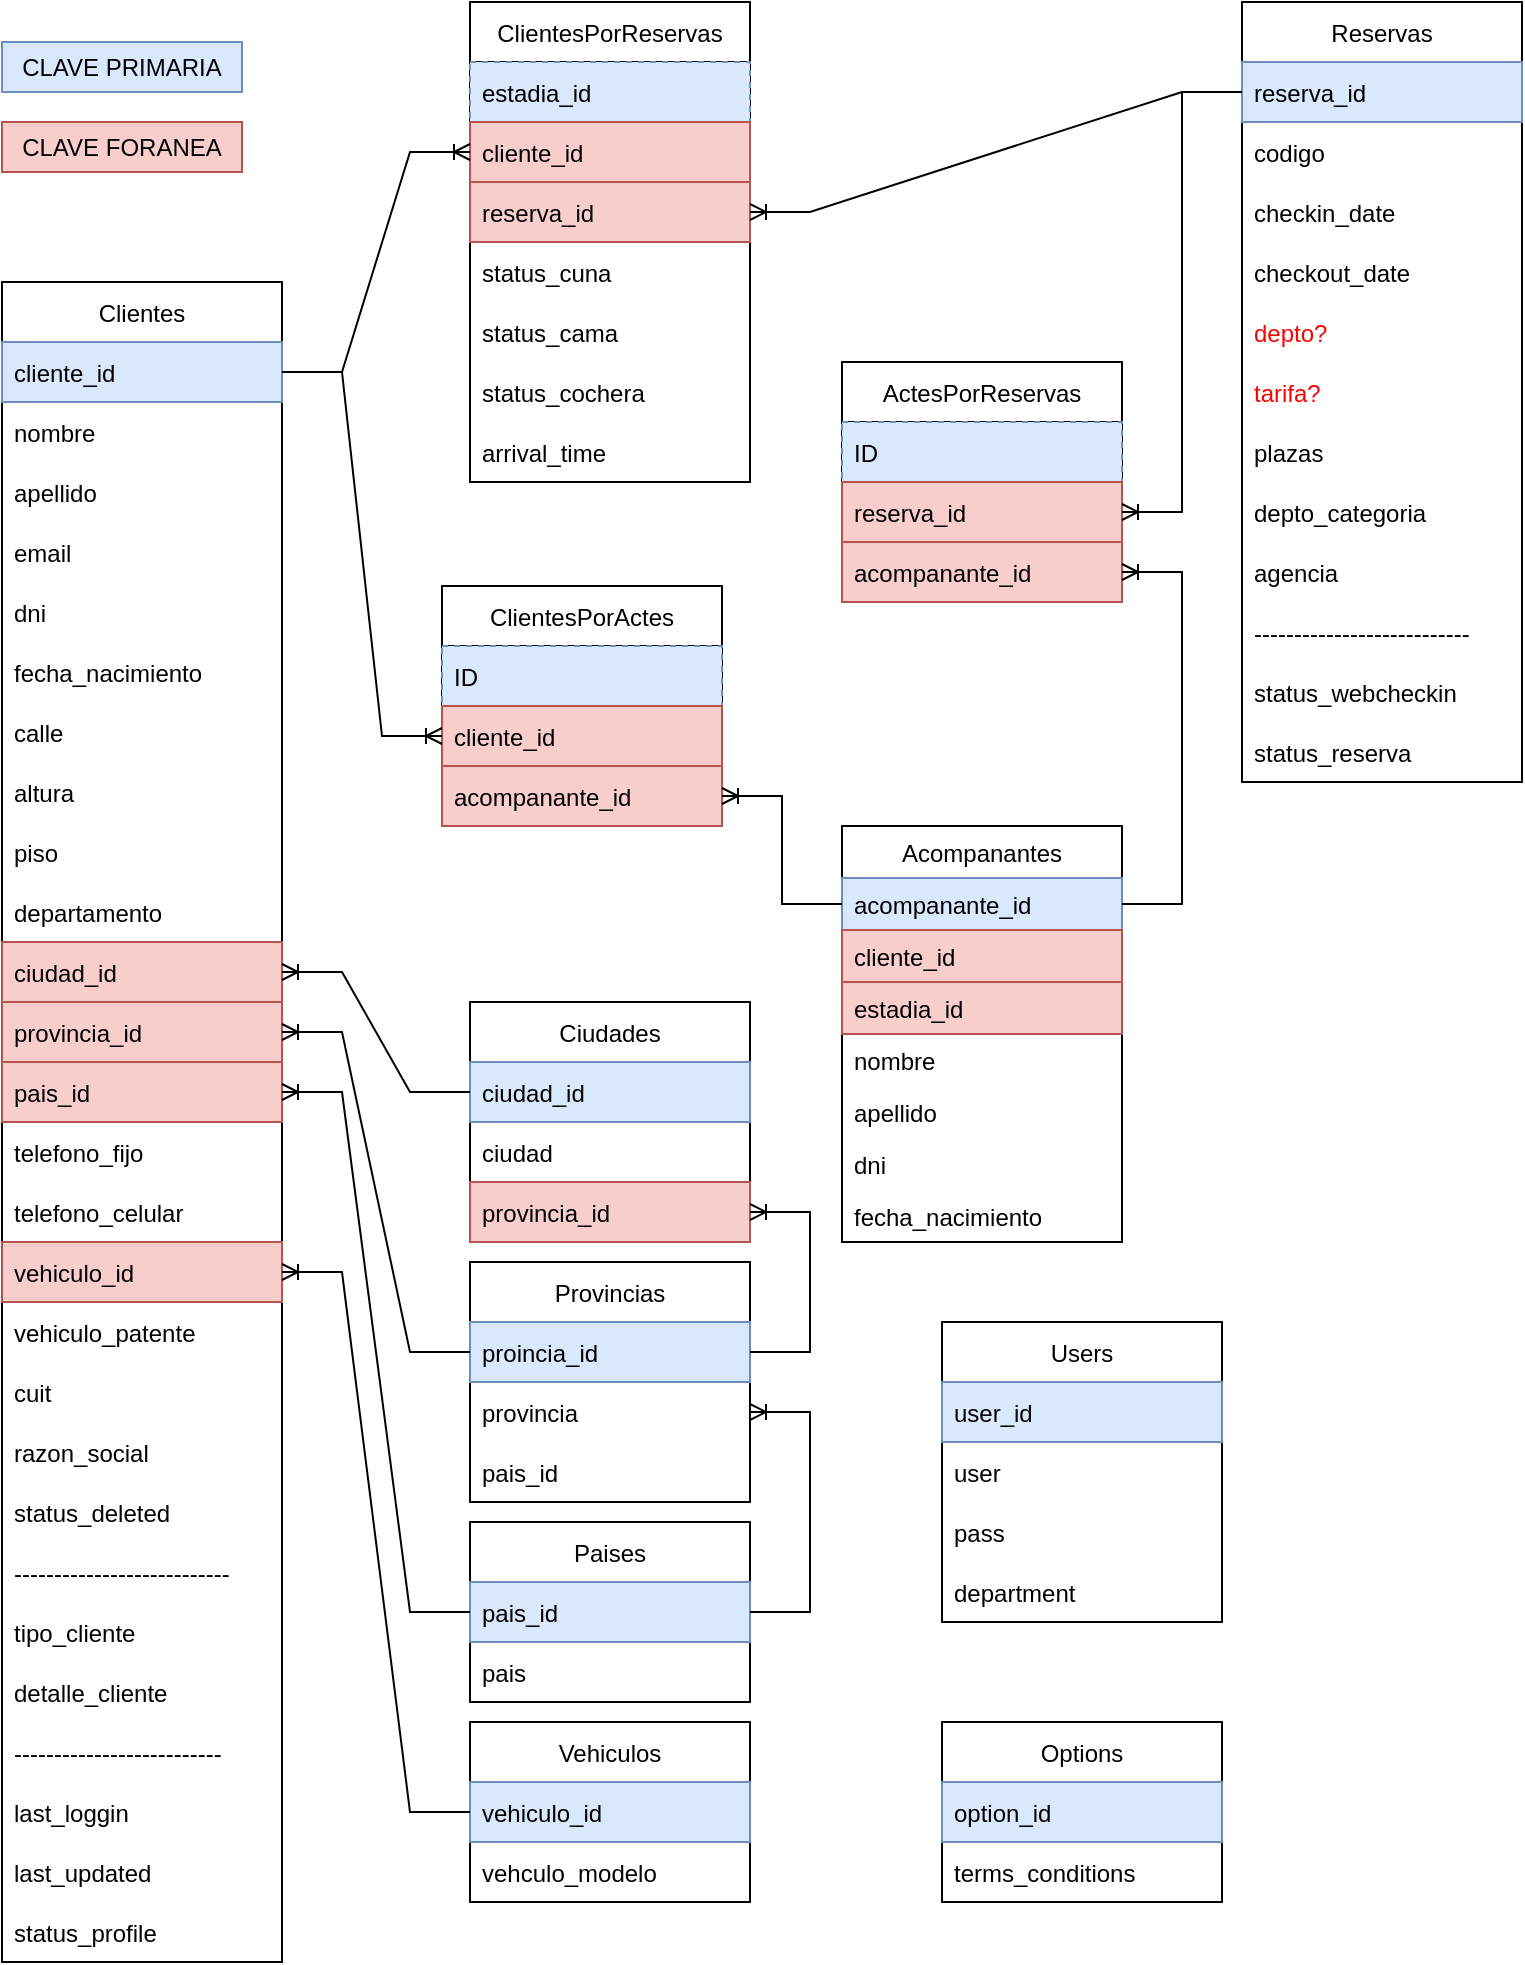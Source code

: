 <mxfile version="17.1.2" type="github" pages="5">
  <diagram id="3-4cgfK8jJckpKzX2dAv" name="DB">
    <mxGraphModel dx="1021" dy="571" grid="1" gridSize="10" guides="1" tooltips="1" connect="1" arrows="1" fold="1" page="1" pageScale="1" pageWidth="827" pageHeight="1169" math="0" shadow="0">
      <root>
        <mxCell id="U2Fqf7ln3tG26uPg-tsL-0" />
        <mxCell id="U2Fqf7ln3tG26uPg-tsL-1" parent="U2Fqf7ln3tG26uPg-tsL-0" />
        <mxCell id="U2Fqf7ln3tG26uPg-tsL-2" value="Users" style="swimlane;fontStyle=0;childLayout=stackLayout;horizontal=1;startSize=30;horizontalStack=0;resizeParent=1;resizeParentMax=0;resizeLast=0;collapsible=1;marginBottom=0;" parent="U2Fqf7ln3tG26uPg-tsL-1" vertex="1">
          <mxGeometry x="510" y="680" width="140" height="150" as="geometry" />
        </mxCell>
        <mxCell id="U2Fqf7ln3tG26uPg-tsL-3" value="user_id" style="text;strokeColor=#6c8ebf;fillColor=#dae8fc;align=left;verticalAlign=middle;spacingLeft=4;spacingRight=4;overflow=hidden;points=[[0,0.5],[1,0.5]];portConstraint=eastwest;rotatable=0;" parent="U2Fqf7ln3tG26uPg-tsL-2" vertex="1">
          <mxGeometry y="30" width="140" height="30" as="geometry" />
        </mxCell>
        <mxCell id="U2Fqf7ln3tG26uPg-tsL-4" value="user" style="text;strokeColor=none;fillColor=none;align=left;verticalAlign=middle;spacingLeft=4;spacingRight=4;overflow=hidden;points=[[0,0.5],[1,0.5]];portConstraint=eastwest;rotatable=0;" parent="U2Fqf7ln3tG26uPg-tsL-2" vertex="1">
          <mxGeometry y="60" width="140" height="30" as="geometry" />
        </mxCell>
        <mxCell id="U2Fqf7ln3tG26uPg-tsL-5" value="pass" style="text;strokeColor=none;fillColor=none;align=left;verticalAlign=middle;spacingLeft=4;spacingRight=4;overflow=hidden;points=[[0,0.5],[1,0.5]];portConstraint=eastwest;rotatable=0;" parent="U2Fqf7ln3tG26uPg-tsL-2" vertex="1">
          <mxGeometry y="90" width="140" height="30" as="geometry" />
        </mxCell>
        <mxCell id="U2Fqf7ln3tG26uPg-tsL-6" value="department" style="text;strokeColor=none;fillColor=none;align=left;verticalAlign=middle;spacingLeft=4;spacingRight=4;overflow=hidden;points=[[0,0.5],[1,0.5]];portConstraint=eastwest;rotatable=0;" parent="U2Fqf7ln3tG26uPg-tsL-2" vertex="1">
          <mxGeometry y="120" width="140" height="30" as="geometry" />
        </mxCell>
        <mxCell id="U2Fqf7ln3tG26uPg-tsL-7" value="Reservas" style="swimlane;fontStyle=0;childLayout=stackLayout;horizontal=1;startSize=30;horizontalStack=0;resizeParent=1;resizeParentMax=0;resizeLast=0;collapsible=1;marginBottom=0;" parent="U2Fqf7ln3tG26uPg-tsL-1" vertex="1">
          <mxGeometry x="660" y="20" width="140" height="390" as="geometry" />
        </mxCell>
        <mxCell id="U2Fqf7ln3tG26uPg-tsL-8" value="reserva_id" style="text;strokeColor=#6c8ebf;fillColor=#dae8fc;align=left;verticalAlign=middle;spacingLeft=4;spacingRight=4;overflow=hidden;points=[[0,0.5],[1,0.5]];portConstraint=eastwest;rotatable=0;" parent="U2Fqf7ln3tG26uPg-tsL-7" vertex="1">
          <mxGeometry y="30" width="140" height="30" as="geometry" />
        </mxCell>
        <mxCell id="U2Fqf7ln3tG26uPg-tsL-9" value="codigo" style="text;strokeColor=none;fillColor=none;align=left;verticalAlign=middle;spacingLeft=4;spacingRight=4;overflow=hidden;points=[[0,0.5],[1,0.5]];portConstraint=eastwest;rotatable=0;" parent="U2Fqf7ln3tG26uPg-tsL-7" vertex="1">
          <mxGeometry y="60" width="140" height="30" as="geometry" />
        </mxCell>
        <mxCell id="U2Fqf7ln3tG26uPg-tsL-10" value="checkin_date" style="text;strokeColor=none;fillColor=none;align=left;verticalAlign=middle;spacingLeft=4;spacingRight=4;overflow=hidden;points=[[0,0.5],[1,0.5]];portConstraint=eastwest;rotatable=0;" parent="U2Fqf7ln3tG26uPg-tsL-7" vertex="1">
          <mxGeometry y="90" width="140" height="30" as="geometry" />
        </mxCell>
        <mxCell id="U2Fqf7ln3tG26uPg-tsL-11" value="checkout_date" style="text;strokeColor=none;fillColor=none;align=left;verticalAlign=middle;spacingLeft=4;spacingRight=4;overflow=hidden;points=[[0,0.5],[1,0.5]];portConstraint=eastwest;rotatable=0;" parent="U2Fqf7ln3tG26uPg-tsL-7" vertex="1">
          <mxGeometry y="120" width="140" height="30" as="geometry" />
        </mxCell>
        <mxCell id="U2Fqf7ln3tG26uPg-tsL-12" value="depto?" style="text;strokeColor=none;fillColor=none;align=left;verticalAlign=middle;spacingLeft=4;spacingRight=4;overflow=hidden;points=[[0,0.5],[1,0.5]];portConstraint=eastwest;rotatable=0;fontColor=#FF0000;" parent="U2Fqf7ln3tG26uPg-tsL-7" vertex="1">
          <mxGeometry y="150" width="140" height="30" as="geometry" />
        </mxCell>
        <mxCell id="U2Fqf7ln3tG26uPg-tsL-13" value="tarifa?" style="text;strokeColor=none;fillColor=none;align=left;verticalAlign=middle;spacingLeft=4;spacingRight=4;overflow=hidden;points=[[0,0.5],[1,0.5]];portConstraint=eastwest;rotatable=0;fontColor=#FF0000;" parent="U2Fqf7ln3tG26uPg-tsL-7" vertex="1">
          <mxGeometry y="180" width="140" height="30" as="geometry" />
        </mxCell>
        <mxCell id="U2Fqf7ln3tG26uPg-tsL-14" value="plazas" style="text;strokeColor=none;fillColor=none;align=left;verticalAlign=middle;spacingLeft=4;spacingRight=4;overflow=hidden;points=[[0,0.5],[1,0.5]];portConstraint=eastwest;rotatable=0;" parent="U2Fqf7ln3tG26uPg-tsL-7" vertex="1">
          <mxGeometry y="210" width="140" height="30" as="geometry" />
        </mxCell>
        <mxCell id="U2Fqf7ln3tG26uPg-tsL-15" value="depto_categoria" style="text;strokeColor=none;fillColor=none;align=left;verticalAlign=middle;spacingLeft=4;spacingRight=4;overflow=hidden;points=[[0,0.5],[1,0.5]];portConstraint=eastwest;rotatable=0;" parent="U2Fqf7ln3tG26uPg-tsL-7" vertex="1">
          <mxGeometry y="240" width="140" height="30" as="geometry" />
        </mxCell>
        <mxCell id="U2Fqf7ln3tG26uPg-tsL-16" value="agencia" style="text;strokeColor=none;fillColor=none;align=left;verticalAlign=middle;spacingLeft=4;spacingRight=4;overflow=hidden;points=[[0,0.5],[1,0.5]];portConstraint=eastwest;rotatable=0;" parent="U2Fqf7ln3tG26uPg-tsL-7" vertex="1">
          <mxGeometry y="270" width="140" height="30" as="geometry" />
        </mxCell>
        <mxCell id="r9rM9opgNZ8jiayUwCeN-0" value="---------------------------" style="text;strokeColor=none;fillColor=none;align=left;verticalAlign=middle;spacingLeft=4;spacingRight=4;overflow=hidden;points=[[0,0.5],[1,0.5]];portConstraint=eastwest;rotatable=0;" parent="U2Fqf7ln3tG26uPg-tsL-7" vertex="1">
          <mxGeometry y="300" width="140" height="30" as="geometry" />
        </mxCell>
        <mxCell id="r9rM9opgNZ8jiayUwCeN-1" value="status_webcheckin" style="text;strokeColor=none;fillColor=none;align=left;verticalAlign=middle;spacingLeft=4;spacingRight=4;overflow=hidden;points=[[0,0.5],[1,0.5]];portConstraint=eastwest;rotatable=0;dashed=1;labelBorderColor=none;" parent="U2Fqf7ln3tG26uPg-tsL-7" vertex="1">
          <mxGeometry y="330" width="140" height="30" as="geometry" />
        </mxCell>
        <mxCell id="Syxt0QOHL7QoeN4Nxg0O-0" value="status_reserva" style="text;strokeColor=none;fillColor=none;align=left;verticalAlign=middle;spacingLeft=4;spacingRight=4;overflow=hidden;points=[[0,0.5],[1,0.5]];portConstraint=eastwest;rotatable=0;" vertex="1" parent="U2Fqf7ln3tG26uPg-tsL-7">
          <mxGeometry y="360" width="140" height="30" as="geometry" />
        </mxCell>
        <mxCell id="U2Fqf7ln3tG26uPg-tsL-18" value="Clientes" style="swimlane;fontStyle=0;childLayout=stackLayout;horizontal=1;startSize=30;horizontalStack=0;resizeParent=1;resizeParentMax=0;resizeLast=0;collapsible=1;marginBottom=0;" parent="U2Fqf7ln3tG26uPg-tsL-1" vertex="1">
          <mxGeometry x="40" y="160" width="140" height="840" as="geometry" />
        </mxCell>
        <mxCell id="U2Fqf7ln3tG26uPg-tsL-19" value="cliente_id" style="text;strokeColor=#6c8ebf;fillColor=#dae8fc;align=left;verticalAlign=middle;spacingLeft=4;spacingRight=4;overflow=hidden;points=[[0,0.5],[1,0.5]];portConstraint=eastwest;rotatable=0;" parent="U2Fqf7ln3tG26uPg-tsL-18" vertex="1">
          <mxGeometry y="30" width="140" height="30" as="geometry" />
        </mxCell>
        <mxCell id="U2Fqf7ln3tG26uPg-tsL-20" value="nombre" style="text;strokeColor=none;fillColor=none;align=left;verticalAlign=middle;spacingLeft=4;spacingRight=4;overflow=hidden;points=[[0,0.5],[1,0.5]];portConstraint=eastwest;rotatable=0;fontSize=12;" parent="U2Fqf7ln3tG26uPg-tsL-18" vertex="1">
          <mxGeometry y="60" width="140" height="30" as="geometry" />
        </mxCell>
        <mxCell id="U2Fqf7ln3tG26uPg-tsL-21" value="apellido" style="text;strokeColor=none;fillColor=none;align=left;verticalAlign=middle;spacingLeft=4;spacingRight=4;overflow=hidden;points=[[0,0.5],[1,0.5]];portConstraint=eastwest;rotatable=0;" parent="U2Fqf7ln3tG26uPg-tsL-18" vertex="1">
          <mxGeometry y="90" width="140" height="30" as="geometry" />
        </mxCell>
        <mxCell id="U2Fqf7ln3tG26uPg-tsL-33" value="email" style="text;strokeColor=none;fillColor=none;align=left;verticalAlign=middle;spacingLeft=4;spacingRight=4;overflow=hidden;points=[[0,0.5],[1,0.5]];portConstraint=eastwest;rotatable=0;" parent="U2Fqf7ln3tG26uPg-tsL-18" vertex="1">
          <mxGeometry y="120" width="140" height="30" as="geometry" />
        </mxCell>
        <mxCell id="U2Fqf7ln3tG26uPg-tsL-22" value="dni" style="text;strokeColor=none;fillColor=none;align=left;verticalAlign=middle;spacingLeft=4;spacingRight=4;overflow=hidden;points=[[0,0.5],[1,0.5]];portConstraint=eastwest;rotatable=0;" parent="U2Fqf7ln3tG26uPg-tsL-18" vertex="1">
          <mxGeometry y="150" width="140" height="30" as="geometry" />
        </mxCell>
        <mxCell id="U2Fqf7ln3tG26uPg-tsL-23" value="fecha_nacimiento" style="text;strokeColor=none;fillColor=none;align=left;verticalAlign=middle;spacingLeft=4;spacingRight=4;overflow=hidden;points=[[0,0.5],[1,0.5]];portConstraint=eastwest;rotatable=0;" parent="U2Fqf7ln3tG26uPg-tsL-18" vertex="1">
          <mxGeometry y="180" width="140" height="30" as="geometry" />
        </mxCell>
        <mxCell id="U2Fqf7ln3tG26uPg-tsL-24" value="calle" style="text;strokeColor=none;fillColor=none;align=left;verticalAlign=middle;spacingLeft=4;spacingRight=4;overflow=hidden;points=[[0,0.5],[1,0.5]];portConstraint=eastwest;rotatable=0;" parent="U2Fqf7ln3tG26uPg-tsL-18" vertex="1">
          <mxGeometry y="210" width="140" height="30" as="geometry" />
        </mxCell>
        <mxCell id="U2Fqf7ln3tG26uPg-tsL-25" value="altura" style="text;strokeColor=none;fillColor=none;align=left;verticalAlign=middle;spacingLeft=4;spacingRight=4;overflow=hidden;points=[[0,0.5],[1,0.5]];portConstraint=eastwest;rotatable=0;" parent="U2Fqf7ln3tG26uPg-tsL-18" vertex="1">
          <mxGeometry y="240" width="140" height="30" as="geometry" />
        </mxCell>
        <mxCell id="U2Fqf7ln3tG26uPg-tsL-26" value="piso" style="text;strokeColor=none;fillColor=none;align=left;verticalAlign=middle;spacingLeft=4;spacingRight=4;overflow=hidden;points=[[0,0.5],[1,0.5]];portConstraint=eastwest;rotatable=0;" parent="U2Fqf7ln3tG26uPg-tsL-18" vertex="1">
          <mxGeometry y="270" width="140" height="30" as="geometry" />
        </mxCell>
        <mxCell id="U2Fqf7ln3tG26uPg-tsL-27" value="departamento" style="text;strokeColor=none;fillColor=none;align=left;verticalAlign=middle;spacingLeft=4;spacingRight=4;overflow=hidden;points=[[0,0.5],[1,0.5]];portConstraint=eastwest;rotatable=0;" parent="U2Fqf7ln3tG26uPg-tsL-18" vertex="1">
          <mxGeometry y="300" width="140" height="30" as="geometry" />
        </mxCell>
        <mxCell id="U2Fqf7ln3tG26uPg-tsL-28" value="ciudad_id" style="text;strokeColor=#b85450;fillColor=#f8cecc;align=left;verticalAlign=middle;spacingLeft=4;spacingRight=4;overflow=hidden;points=[[0,0.5],[1,0.5]];portConstraint=eastwest;rotatable=0;" parent="U2Fqf7ln3tG26uPg-tsL-18" vertex="1">
          <mxGeometry y="330" width="140" height="30" as="geometry" />
        </mxCell>
        <mxCell id="U2Fqf7ln3tG26uPg-tsL-29" value="provincia_id" style="text;strokeColor=#b85450;fillColor=#f8cecc;align=left;verticalAlign=middle;spacingLeft=4;spacingRight=4;overflow=hidden;points=[[0,0.5],[1,0.5]];portConstraint=eastwest;rotatable=0;" parent="U2Fqf7ln3tG26uPg-tsL-18" vertex="1">
          <mxGeometry y="360" width="140" height="30" as="geometry" />
        </mxCell>
        <mxCell id="U2Fqf7ln3tG26uPg-tsL-30" value="pais_id" style="text;strokeColor=#b85450;fillColor=#f8cecc;align=left;verticalAlign=middle;spacingLeft=4;spacingRight=4;overflow=hidden;points=[[0,0.5],[1,0.5]];portConstraint=eastwest;rotatable=0;" parent="U2Fqf7ln3tG26uPg-tsL-18" vertex="1">
          <mxGeometry y="390" width="140" height="30" as="geometry" />
        </mxCell>
        <mxCell id="U2Fqf7ln3tG26uPg-tsL-31" value="telefono_fijo" style="text;strokeColor=none;fillColor=none;align=left;verticalAlign=middle;spacingLeft=4;spacingRight=4;overflow=hidden;points=[[0,0.5],[1,0.5]];portConstraint=eastwest;rotatable=0;" parent="U2Fqf7ln3tG26uPg-tsL-18" vertex="1">
          <mxGeometry y="420" width="140" height="30" as="geometry" />
        </mxCell>
        <mxCell id="U2Fqf7ln3tG26uPg-tsL-32" value="telefono_celular" style="text;strokeColor=none;fillColor=none;align=left;verticalAlign=middle;spacingLeft=4;spacingRight=4;overflow=hidden;points=[[0,0.5],[1,0.5]];portConstraint=eastwest;rotatable=0;" parent="U2Fqf7ln3tG26uPg-tsL-18" vertex="1">
          <mxGeometry y="450" width="140" height="30" as="geometry" />
        </mxCell>
        <mxCell id="U2Fqf7ln3tG26uPg-tsL-34" value="vehiculo_id" style="text;strokeColor=#b85450;fillColor=#f8cecc;align=left;verticalAlign=middle;spacingLeft=4;spacingRight=4;overflow=hidden;points=[[0,0.5],[1,0.5]];portConstraint=eastwest;rotatable=0;" parent="U2Fqf7ln3tG26uPg-tsL-18" vertex="1">
          <mxGeometry y="480" width="140" height="30" as="geometry" />
        </mxCell>
        <mxCell id="U2Fqf7ln3tG26uPg-tsL-35" value="vehiculo_patente" style="text;strokeColor=none;fillColor=none;align=left;verticalAlign=middle;spacingLeft=4;spacingRight=4;overflow=hidden;points=[[0,0.5],[1,0.5]];portConstraint=eastwest;rotatable=0;" parent="U2Fqf7ln3tG26uPg-tsL-18" vertex="1">
          <mxGeometry y="510" width="140" height="30" as="geometry" />
        </mxCell>
        <mxCell id="j5dUsQm7dTyoc2hbwgwh-3" value="cuit" style="text;strokeColor=none;fillColor=none;align=left;verticalAlign=middle;spacingLeft=4;spacingRight=4;overflow=hidden;points=[[0,0.5],[1,0.5]];portConstraint=eastwest;rotatable=0;" parent="U2Fqf7ln3tG26uPg-tsL-18" vertex="1">
          <mxGeometry y="540" width="140" height="30" as="geometry" />
        </mxCell>
        <mxCell id="j5dUsQm7dTyoc2hbwgwh-4" value="razon_social" style="text;strokeColor=none;fillColor=none;align=left;verticalAlign=middle;spacingLeft=4;spacingRight=4;overflow=hidden;points=[[0,0.5],[1,0.5]];portConstraint=eastwest;rotatable=0;" parent="U2Fqf7ln3tG26uPg-tsL-18" vertex="1">
          <mxGeometry y="570" width="140" height="30" as="geometry" />
        </mxCell>
        <mxCell id="p3235uI8HB6fa28vcoWu-3" value="status_deleted" style="text;strokeColor=none;fillColor=none;align=left;verticalAlign=middle;spacingLeft=4;spacingRight=4;overflow=hidden;points=[[0,0.5],[1,0.5]];portConstraint=eastwest;rotatable=0;fontColor=#000000;" parent="U2Fqf7ln3tG26uPg-tsL-18" vertex="1">
          <mxGeometry y="600" width="140" height="30" as="geometry" />
        </mxCell>
        <mxCell id="Syxt0QOHL7QoeN4Nxg0O-2" value="---------------------------" style="text;strokeColor=none;fillColor=none;align=left;verticalAlign=middle;spacingLeft=4;spacingRight=4;overflow=hidden;points=[[0,0.5],[1,0.5]];portConstraint=eastwest;rotatable=0;fontColor=#000000;" vertex="1" parent="U2Fqf7ln3tG26uPg-tsL-18">
          <mxGeometry y="630" width="140" height="30" as="geometry" />
        </mxCell>
        <mxCell id="2wownA70u9_uN37aSLiX-1" value="tipo_cliente" style="text;strokeColor=none;fillColor=none;align=left;verticalAlign=middle;spacingLeft=4;spacingRight=4;overflow=hidden;points=[[0,0.5],[1,0.5]];portConstraint=eastwest;rotatable=0;fontColor=#000000;" parent="U2Fqf7ln3tG26uPg-tsL-18" vertex="1">
          <mxGeometry y="660" width="140" height="30" as="geometry" />
        </mxCell>
        <mxCell id="2wownA70u9_uN37aSLiX-3" value="detalle_cliente" style="text;strokeColor=none;fillColor=none;align=left;verticalAlign=middle;spacingLeft=4;spacingRight=4;overflow=hidden;points=[[0,0.5],[1,0.5]];portConstraint=eastwest;rotatable=0;fontColor=#000000;" parent="U2Fqf7ln3tG26uPg-tsL-18" vertex="1">
          <mxGeometry y="690" width="140" height="30" as="geometry" />
        </mxCell>
        <mxCell id="p3235uI8HB6fa28vcoWu-0" value="--------------------------" style="text;strokeColor=none;fillColor=none;align=left;verticalAlign=middle;spacingLeft=4;spacingRight=4;overflow=hidden;points=[[0,0.5],[1,0.5]];portConstraint=eastwest;rotatable=0;fontColor=#000000;" parent="U2Fqf7ln3tG26uPg-tsL-18" vertex="1">
          <mxGeometry y="720" width="140" height="30" as="geometry" />
        </mxCell>
        <mxCell id="Syxt0QOHL7QoeN4Nxg0O-1" value="last_loggin" style="text;strokeColor=none;fillColor=none;align=left;verticalAlign=middle;spacingLeft=4;spacingRight=4;overflow=hidden;points=[[0,0.5],[1,0.5]];portConstraint=eastwest;rotatable=0;fontColor=#000000;" vertex="1" parent="U2Fqf7ln3tG26uPg-tsL-18">
          <mxGeometry y="750" width="140" height="30" as="geometry" />
        </mxCell>
        <mxCell id="p3235uI8HB6fa28vcoWu-1" value="last_updated" style="text;strokeColor=none;fillColor=none;align=left;verticalAlign=middle;spacingLeft=4;spacingRight=4;overflow=hidden;points=[[0,0.5],[1,0.5]];portConstraint=eastwest;rotatable=0;fontColor=#000000;" parent="U2Fqf7ln3tG26uPg-tsL-18" vertex="1">
          <mxGeometry y="780" width="140" height="30" as="geometry" />
        </mxCell>
        <mxCell id="z9NjPIREsOm1IvFADI_A-0" value="status_profile" style="text;strokeColor=none;fillColor=none;align=left;verticalAlign=middle;spacingLeft=4;spacingRight=4;overflow=hidden;points=[[0,0.5],[1,0.5]];portConstraint=eastwest;rotatable=0;fontColor=#000000;" parent="U2Fqf7ln3tG26uPg-tsL-18" vertex="1">
          <mxGeometry y="810" width="140" height="30" as="geometry" />
        </mxCell>
        <mxCell id="U2Fqf7ln3tG26uPg-tsL-38" value="ClientesPorReservas" style="swimlane;fontStyle=0;childLayout=stackLayout;horizontal=1;startSize=30;horizontalStack=0;resizeParent=1;resizeParentMax=0;resizeLast=0;collapsible=1;marginBottom=0;" parent="U2Fqf7ln3tG26uPg-tsL-1" vertex="1">
          <mxGeometry x="274" y="20" width="140" height="240" as="geometry" />
        </mxCell>
        <mxCell id="U2Fqf7ln3tG26uPg-tsL-41" value="estadia_id" style="text;strokeColor=#6c8ebf;fillColor=#dae8fc;align=left;verticalAlign=middle;spacingLeft=4;spacingRight=4;overflow=hidden;points=[[0,0.5],[1,0.5]];portConstraint=eastwest;rotatable=0;dashed=1;labelBorderColor=none;" parent="U2Fqf7ln3tG26uPg-tsL-38" vertex="1">
          <mxGeometry y="30" width="140" height="30" as="geometry" />
        </mxCell>
        <mxCell id="U2Fqf7ln3tG26uPg-tsL-39" value="cliente_id" style="text;strokeColor=#b85450;fillColor=#f8cecc;align=left;verticalAlign=middle;spacingLeft=4;spacingRight=4;overflow=hidden;points=[[0,0.5],[1,0.5]];portConstraint=eastwest;rotatable=0;" parent="U2Fqf7ln3tG26uPg-tsL-38" vertex="1">
          <mxGeometry y="60" width="140" height="30" as="geometry" />
        </mxCell>
        <mxCell id="U2Fqf7ln3tG26uPg-tsL-40" value="reserva_id" style="text;strokeColor=#b85450;fillColor=#f8cecc;align=left;verticalAlign=middle;spacingLeft=4;spacingRight=4;overflow=hidden;points=[[0,0.5],[1,0.5]];portConstraint=eastwest;rotatable=0;" parent="U2Fqf7ln3tG26uPg-tsL-38" vertex="1">
          <mxGeometry y="90" width="140" height="30" as="geometry" />
        </mxCell>
        <mxCell id="Quu-umZGqRyDW1_2w_EG-3" value="status_cuna" style="text;strokeColor=none;fillColor=none;align=left;verticalAlign=middle;spacingLeft=4;spacingRight=4;overflow=hidden;points=[[0,0.5],[1,0.5]];portConstraint=eastwest;rotatable=0;dashed=1;labelBorderColor=none;" parent="U2Fqf7ln3tG26uPg-tsL-38" vertex="1">
          <mxGeometry y="120" width="140" height="30" as="geometry" />
        </mxCell>
        <mxCell id="Quu-umZGqRyDW1_2w_EG-2" value="status_cama" style="text;strokeColor=none;fillColor=none;align=left;verticalAlign=middle;spacingLeft=4;spacingRight=4;overflow=hidden;points=[[0,0.5],[1,0.5]];portConstraint=eastwest;rotatable=0;dashed=1;labelBorderColor=none;" parent="U2Fqf7ln3tG26uPg-tsL-38" vertex="1">
          <mxGeometry y="150" width="140" height="30" as="geometry" />
        </mxCell>
        <mxCell id="niqFY6iXkfkTvAiNGWn6-3" value="status_cochera" style="text;strokeColor=none;fillColor=none;align=left;verticalAlign=middle;spacingLeft=4;spacingRight=4;overflow=hidden;points=[[0,0.5],[1,0.5]];portConstraint=eastwest;rotatable=0;dashed=1;labelBorderColor=none;" parent="U2Fqf7ln3tG26uPg-tsL-38" vertex="1">
          <mxGeometry y="180" width="140" height="30" as="geometry" />
        </mxCell>
        <mxCell id="niqFY6iXkfkTvAiNGWn6-4" value="arrival_time" style="text;strokeColor=none;fillColor=none;align=left;verticalAlign=middle;spacingLeft=4;spacingRight=4;overflow=hidden;points=[[0,0.5],[1,0.5]];portConstraint=eastwest;rotatable=0;dashed=1;labelBorderColor=none;" parent="U2Fqf7ln3tG26uPg-tsL-38" vertex="1">
          <mxGeometry y="210" width="140" height="30" as="geometry" />
        </mxCell>
        <mxCell id="U2Fqf7ln3tG26uPg-tsL-42" value="" style="edgeStyle=entityRelationEdgeStyle;fontSize=12;html=1;endArrow=ERoneToMany;rounded=0;" parent="U2Fqf7ln3tG26uPg-tsL-1" source="U2Fqf7ln3tG26uPg-tsL-8" target="U2Fqf7ln3tG26uPg-tsL-40" edge="1">
          <mxGeometry width="100" height="100" relative="1" as="geometry">
            <mxPoint x="490" y="630" as="sourcePoint" />
            <mxPoint x="590" y="530" as="targetPoint" />
          </mxGeometry>
        </mxCell>
        <mxCell id="U2Fqf7ln3tG26uPg-tsL-43" value="" style="edgeStyle=entityRelationEdgeStyle;fontSize=12;html=1;endArrow=ERoneToMany;rounded=0;" parent="U2Fqf7ln3tG26uPg-tsL-1" source="U2Fqf7ln3tG26uPg-tsL-19" target="U2Fqf7ln3tG26uPg-tsL-39" edge="1">
          <mxGeometry width="100" height="100" relative="1" as="geometry">
            <mxPoint x="280" y="600" as="sourcePoint" />
            <mxPoint x="330" y="480" as="targetPoint" />
          </mxGeometry>
        </mxCell>
        <mxCell id="U2Fqf7ln3tG26uPg-tsL-44" value="Vehiculos" style="swimlane;fontStyle=0;childLayout=stackLayout;horizontal=1;startSize=30;horizontalStack=0;resizeParent=1;resizeParentMax=0;resizeLast=0;collapsible=1;marginBottom=0;labelBorderColor=none;fontColor=#000000;strokeColor=default;fillColor=none;" parent="U2Fqf7ln3tG26uPg-tsL-1" vertex="1">
          <mxGeometry x="274" y="880" width="140" height="90" as="geometry" />
        </mxCell>
        <mxCell id="U2Fqf7ln3tG26uPg-tsL-45" value="vehiculo_id" style="text;strokeColor=#6c8ebf;fillColor=#dae8fc;align=left;verticalAlign=middle;spacingLeft=4;spacingRight=4;overflow=hidden;points=[[0,0.5],[1,0.5]];portConstraint=eastwest;rotatable=0;labelBorderColor=none;" parent="U2Fqf7ln3tG26uPg-tsL-44" vertex="1">
          <mxGeometry y="30" width="140" height="30" as="geometry" />
        </mxCell>
        <mxCell id="U2Fqf7ln3tG26uPg-tsL-46" value="vehculo_modelo" style="text;strokeColor=none;fillColor=none;align=left;verticalAlign=middle;spacingLeft=4;spacingRight=4;overflow=hidden;points=[[0,0.5],[1,0.5]];portConstraint=eastwest;rotatable=0;labelBorderColor=none;fontColor=#000000;" parent="U2Fqf7ln3tG26uPg-tsL-44" vertex="1">
          <mxGeometry y="60" width="140" height="30" as="geometry" />
        </mxCell>
        <mxCell id="U2Fqf7ln3tG26uPg-tsL-47" value="Paises" style="swimlane;fontStyle=0;childLayout=stackLayout;horizontal=1;startSize=30;horizontalStack=0;resizeParent=1;resizeParentMax=0;resizeLast=0;collapsible=1;marginBottom=0;labelBorderColor=none;fontColor=#000000;strokeColor=default;fillColor=none;" parent="U2Fqf7ln3tG26uPg-tsL-1" vertex="1">
          <mxGeometry x="274" y="780" width="140" height="90" as="geometry" />
        </mxCell>
        <mxCell id="U2Fqf7ln3tG26uPg-tsL-48" value="pais_id    " style="text;strokeColor=#6c8ebf;fillColor=#dae8fc;align=left;verticalAlign=middle;spacingLeft=4;spacingRight=4;overflow=hidden;points=[[0,0.5],[1,0.5]];portConstraint=eastwest;rotatable=0;labelBorderColor=none;" parent="U2Fqf7ln3tG26uPg-tsL-47" vertex="1">
          <mxGeometry y="30" width="140" height="30" as="geometry" />
        </mxCell>
        <mxCell id="U2Fqf7ln3tG26uPg-tsL-49" value="pais" style="text;strokeColor=none;fillColor=none;align=left;verticalAlign=middle;spacingLeft=4;spacingRight=4;overflow=hidden;points=[[0,0.5],[1,0.5]];portConstraint=eastwest;rotatable=0;labelBorderColor=none;fontColor=#000000;" parent="U2Fqf7ln3tG26uPg-tsL-47" vertex="1">
          <mxGeometry y="60" width="140" height="30" as="geometry" />
        </mxCell>
        <mxCell id="U2Fqf7ln3tG26uPg-tsL-50" value="Provincias" style="swimlane;fontStyle=0;childLayout=stackLayout;horizontal=1;startSize=30;horizontalStack=0;resizeParent=1;resizeParentMax=0;resizeLast=0;collapsible=1;marginBottom=0;labelBorderColor=none;fontColor=#000000;strokeColor=default;fillColor=none;" parent="U2Fqf7ln3tG26uPg-tsL-1" vertex="1">
          <mxGeometry x="274" y="650" width="140" height="120" as="geometry" />
        </mxCell>
        <mxCell id="U2Fqf7ln3tG26uPg-tsL-51" value="proincia_id" style="text;strokeColor=#6c8ebf;fillColor=#dae8fc;align=left;verticalAlign=middle;spacingLeft=4;spacingRight=4;overflow=hidden;points=[[0,0.5],[1,0.5]];portConstraint=eastwest;rotatable=0;labelBorderColor=none;" parent="U2Fqf7ln3tG26uPg-tsL-50" vertex="1">
          <mxGeometry y="30" width="140" height="30" as="geometry" />
        </mxCell>
        <mxCell id="U2Fqf7ln3tG26uPg-tsL-52" value="provincia" style="text;strokeColor=none;fillColor=none;align=left;verticalAlign=middle;spacingLeft=4;spacingRight=4;overflow=hidden;points=[[0,0.5],[1,0.5]];portConstraint=eastwest;rotatable=0;labelBorderColor=none;fontColor=#000000;" parent="U2Fqf7ln3tG26uPg-tsL-50" vertex="1">
          <mxGeometry y="60" width="140" height="30" as="geometry" />
        </mxCell>
        <mxCell id="Mut1nGJD7AUixFtcKAjm-7" value="pais_id" style="text;strokeColor=none;fillColor=none;align=left;verticalAlign=middle;spacingLeft=4;spacingRight=4;overflow=hidden;points=[[0,0.5],[1,0.5]];portConstraint=eastwest;rotatable=0;labelBorderColor=none;fontColor=#000000;" parent="U2Fqf7ln3tG26uPg-tsL-50" vertex="1">
          <mxGeometry y="90" width="140" height="30" as="geometry" />
        </mxCell>
        <mxCell id="U2Fqf7ln3tG26uPg-tsL-53" value="Ciudades" style="swimlane;fontStyle=0;childLayout=stackLayout;horizontal=1;startSize=30;horizontalStack=0;resizeParent=1;resizeParentMax=0;resizeLast=0;collapsible=1;marginBottom=0;labelBorderColor=none;fontColor=#000000;strokeColor=default;fillColor=none;" parent="U2Fqf7ln3tG26uPg-tsL-1" vertex="1">
          <mxGeometry x="274" y="520" width="140" height="120" as="geometry" />
        </mxCell>
        <mxCell id="U2Fqf7ln3tG26uPg-tsL-54" value="ciudad_id" style="text;strokeColor=#6c8ebf;fillColor=#dae8fc;align=left;verticalAlign=middle;spacingLeft=4;spacingRight=4;overflow=hidden;points=[[0,0.5],[1,0.5]];portConstraint=eastwest;rotatable=0;labelBorderColor=none;" parent="U2Fqf7ln3tG26uPg-tsL-53" vertex="1">
          <mxGeometry y="30" width="140" height="30" as="geometry" />
        </mxCell>
        <mxCell id="U2Fqf7ln3tG26uPg-tsL-55" value="ciudad" style="text;strokeColor=none;fillColor=none;align=left;verticalAlign=middle;spacingLeft=4;spacingRight=4;overflow=hidden;points=[[0,0.5],[1,0.5]];portConstraint=eastwest;rotatable=0;labelBorderColor=none;fontColor=#000000;" parent="U2Fqf7ln3tG26uPg-tsL-53" vertex="1">
          <mxGeometry y="60" width="140" height="30" as="geometry" />
        </mxCell>
        <mxCell id="U2Fqf7ln3tG26uPg-tsL-56" value="provincia_id" style="text;strokeColor=#b85450;fillColor=#f8cecc;align=left;verticalAlign=middle;spacingLeft=4;spacingRight=4;overflow=hidden;points=[[0,0.5],[1,0.5]];portConstraint=eastwest;rotatable=0;labelBorderColor=none;" parent="U2Fqf7ln3tG26uPg-tsL-53" vertex="1">
          <mxGeometry y="90" width="140" height="30" as="geometry" />
        </mxCell>
        <mxCell id="U2Fqf7ln3tG26uPg-tsL-57" value="" style="edgeStyle=entityRelationEdgeStyle;fontSize=12;html=1;endArrow=ERoneToMany;rounded=0;fontColor=#000000;" parent="U2Fqf7ln3tG26uPg-tsL-1" source="U2Fqf7ln3tG26uPg-tsL-45" target="U2Fqf7ln3tG26uPg-tsL-34" edge="1">
          <mxGeometry width="100" height="100" relative="1" as="geometry">
            <mxPoint x="500" y="620" as="sourcePoint" />
            <mxPoint x="220" y="630" as="targetPoint" />
          </mxGeometry>
        </mxCell>
        <mxCell id="U2Fqf7ln3tG26uPg-tsL-58" value="" style="edgeStyle=entityRelationEdgeStyle;fontSize=12;html=1;endArrow=ERoneToMany;rounded=0;fontColor=#000000;" parent="U2Fqf7ln3tG26uPg-tsL-1" source="U2Fqf7ln3tG26uPg-tsL-54" target="U2Fqf7ln3tG26uPg-tsL-28" edge="1">
          <mxGeometry width="100" height="100" relative="1" as="geometry">
            <mxPoint x="410" y="490" as="sourcePoint" />
            <mxPoint x="210" y="190" as="targetPoint" />
          </mxGeometry>
        </mxCell>
        <mxCell id="U2Fqf7ln3tG26uPg-tsL-59" value="" style="edgeStyle=entityRelationEdgeStyle;fontSize=12;html=1;endArrow=ERoneToMany;rounded=0;fontColor=#000000;" parent="U2Fqf7ln3tG26uPg-tsL-1" source="U2Fqf7ln3tG26uPg-tsL-51" target="U2Fqf7ln3tG26uPg-tsL-29" edge="1">
          <mxGeometry width="100" height="100" relative="1" as="geometry">
            <mxPoint x="420" y="500" as="sourcePoint" />
            <mxPoint x="520" y="400" as="targetPoint" />
          </mxGeometry>
        </mxCell>
        <mxCell id="U2Fqf7ln3tG26uPg-tsL-60" value="" style="edgeStyle=entityRelationEdgeStyle;fontSize=12;html=1;endArrow=ERoneToMany;rounded=0;fontColor=#000000;" parent="U2Fqf7ln3tG26uPg-tsL-1" source="U2Fqf7ln3tG26uPg-tsL-48" target="U2Fqf7ln3tG26uPg-tsL-30" edge="1">
          <mxGeometry width="100" height="100" relative="1" as="geometry">
            <mxPoint x="400" y="320" as="sourcePoint" />
            <mxPoint x="500" y="220" as="targetPoint" />
          </mxGeometry>
        </mxCell>
        <mxCell id="U2Fqf7ln3tG26uPg-tsL-61" value="" style="edgeStyle=entityRelationEdgeStyle;fontSize=12;html=1;endArrow=ERoneToMany;rounded=0;fontColor=#000000;" parent="U2Fqf7ln3tG26uPg-tsL-1" source="U2Fqf7ln3tG26uPg-tsL-51" target="U2Fqf7ln3tG26uPg-tsL-56" edge="1">
          <mxGeometry width="100" height="100" relative="1" as="geometry">
            <mxPoint x="414" y="490" as="sourcePoint" />
            <mxPoint x="514" y="390" as="targetPoint" />
          </mxGeometry>
        </mxCell>
        <mxCell id="U2Fqf7ln3tG26uPg-tsL-62" value="CLAVE PRIMARIA" style="rounded=0;whiteSpace=wrap;html=1;labelBorderColor=none;strokeColor=#6c8ebf;fillColor=#dae8fc;" parent="U2Fqf7ln3tG26uPg-tsL-1" vertex="1">
          <mxGeometry x="40" y="40" width="120" height="25" as="geometry" />
        </mxCell>
        <mxCell id="U2Fqf7ln3tG26uPg-tsL-63" value="CLAVE FORANEA" style="rounded=0;whiteSpace=wrap;html=1;labelBorderColor=none;strokeColor=#b85450;fillColor=#f8cecc;" parent="U2Fqf7ln3tG26uPg-tsL-1" vertex="1">
          <mxGeometry x="40" y="80" width="120" height="25" as="geometry" />
        </mxCell>
        <mxCell id="j5dUsQm7dTyoc2hbwgwh-10" value="Options" style="swimlane;fontStyle=0;childLayout=stackLayout;horizontal=1;startSize=30;horizontalStack=0;resizeParent=1;resizeParentMax=0;resizeLast=0;collapsible=1;marginBottom=0;fontColor=#000000;" parent="U2Fqf7ln3tG26uPg-tsL-1" vertex="1">
          <mxGeometry x="510" y="880" width="140" height="90" as="geometry" />
        </mxCell>
        <mxCell id="j5dUsQm7dTyoc2hbwgwh-14" value="option_id" style="text;strokeColor=#6c8ebf;fillColor=#dae8fc;align=left;verticalAlign=middle;spacingLeft=4;spacingRight=4;overflow=hidden;points=[[0,0.5],[1,0.5]];portConstraint=eastwest;rotatable=0;" parent="j5dUsQm7dTyoc2hbwgwh-10" vertex="1">
          <mxGeometry y="30" width="140" height="30" as="geometry" />
        </mxCell>
        <mxCell id="niqFY6iXkfkTvAiNGWn6-2" value="terms_conditions" style="text;strokeColor=none;fillColor=none;align=left;verticalAlign=middle;spacingLeft=4;spacingRight=4;overflow=hidden;points=[[0,0.5],[1,0.5]];portConstraint=eastwest;rotatable=0;fontColor=#000000;" parent="j5dUsQm7dTyoc2hbwgwh-10" vertex="1">
          <mxGeometry y="60" width="140" height="30" as="geometry" />
        </mxCell>
        <mxCell id="z9NjPIREsOm1IvFADI_A-5" value="Acompanantes" style="swimlane;fontStyle=0;childLayout=stackLayout;horizontal=1;startSize=26;fillColor=none;horizontalStack=0;resizeParent=1;resizeParentMax=0;resizeLast=0;collapsible=1;marginBottom=0;" parent="U2Fqf7ln3tG26uPg-tsL-1" vertex="1">
          <mxGeometry x="460" y="432" width="140" height="208" as="geometry" />
        </mxCell>
        <mxCell id="z9NjPIREsOm1IvFADI_A-6" value="acompanante_id" style="text;strokeColor=#6c8ebf;fillColor=#dae8fc;align=left;verticalAlign=top;spacingLeft=4;spacingRight=4;overflow=hidden;rotatable=0;points=[[0,0.5],[1,0.5]];portConstraint=eastwest;" parent="z9NjPIREsOm1IvFADI_A-5" vertex="1">
          <mxGeometry y="26" width="140" height="26" as="geometry" />
        </mxCell>
        <mxCell id="z9NjPIREsOm1IvFADI_A-7" value="cliente_id" style="text;strokeColor=#b85450;fillColor=#f8cecc;align=left;verticalAlign=top;spacingLeft=4;spacingRight=4;overflow=hidden;rotatable=0;points=[[0,0.5],[1,0.5]];portConstraint=eastwest;" parent="z9NjPIREsOm1IvFADI_A-5" vertex="1">
          <mxGeometry y="52" width="140" height="26" as="geometry" />
        </mxCell>
        <mxCell id="EPToHbNNGnAi4fUtmxCy-7" value="estadia_id" style="text;strokeColor=#b85450;fillColor=#f8cecc;align=left;verticalAlign=top;spacingLeft=4;spacingRight=4;overflow=hidden;rotatable=0;points=[[0,0.5],[1,0.5]];portConstraint=eastwest;" parent="z9NjPIREsOm1IvFADI_A-5" vertex="1">
          <mxGeometry y="78" width="140" height="26" as="geometry" />
        </mxCell>
        <mxCell id="z9NjPIREsOm1IvFADI_A-8" value="nombre" style="text;strokeColor=none;fillColor=none;align=left;verticalAlign=top;spacingLeft=4;spacingRight=4;overflow=hidden;rotatable=0;points=[[0,0.5],[1,0.5]];portConstraint=eastwest;" parent="z9NjPIREsOm1IvFADI_A-5" vertex="1">
          <mxGeometry y="104" width="140" height="26" as="geometry" />
        </mxCell>
        <mxCell id="z9NjPIREsOm1IvFADI_A-9" value="apellido" style="text;strokeColor=none;fillColor=none;align=left;verticalAlign=top;spacingLeft=4;spacingRight=4;overflow=hidden;rotatable=0;points=[[0,0.5],[1,0.5]];portConstraint=eastwest;" parent="z9NjPIREsOm1IvFADI_A-5" vertex="1">
          <mxGeometry y="130" width="140" height="26" as="geometry" />
        </mxCell>
        <mxCell id="z9NjPIREsOm1IvFADI_A-10" value="dni" style="text;strokeColor=none;fillColor=none;align=left;verticalAlign=top;spacingLeft=4;spacingRight=4;overflow=hidden;rotatable=0;points=[[0,0.5],[1,0.5]];portConstraint=eastwest;" parent="z9NjPIREsOm1IvFADI_A-5" vertex="1">
          <mxGeometry y="156" width="140" height="26" as="geometry" />
        </mxCell>
        <mxCell id="z9NjPIREsOm1IvFADI_A-11" value="fecha_nacimiento" style="text;strokeColor=none;fillColor=none;align=left;verticalAlign=top;spacingLeft=4;spacingRight=4;overflow=hidden;rotatable=0;points=[[0,0.5],[1,0.5]];portConstraint=eastwest;" parent="z9NjPIREsOm1IvFADI_A-5" vertex="1">
          <mxGeometry y="182" width="140" height="26" as="geometry" />
        </mxCell>
        <mxCell id="Mut1nGJD7AUixFtcKAjm-6" value="" style="edgeStyle=entityRelationEdgeStyle;fontSize=12;html=1;endArrow=ERoneToMany;rounded=0;fontColor=#000000;exitX=1;exitY=0.5;exitDx=0;exitDy=0;" parent="U2Fqf7ln3tG26uPg-tsL-1" source="U2Fqf7ln3tG26uPg-tsL-48" target="U2Fqf7ln3tG26uPg-tsL-52" edge="1">
          <mxGeometry width="100" height="100" relative="1" as="geometry">
            <mxPoint x="400" y="740" as="sourcePoint" />
            <mxPoint x="400" y="660" as="targetPoint" />
          </mxGeometry>
        </mxCell>
        <mxCell id="Syxt0QOHL7QoeN4Nxg0O-3" value="ActesPorReservas" style="swimlane;fontStyle=0;childLayout=stackLayout;horizontal=1;startSize=30;horizontalStack=0;resizeParent=1;resizeParentMax=0;resizeLast=0;collapsible=1;marginBottom=0;" vertex="1" parent="U2Fqf7ln3tG26uPg-tsL-1">
          <mxGeometry x="460" y="200" width="140" height="120" as="geometry" />
        </mxCell>
        <mxCell id="Syxt0QOHL7QoeN4Nxg0O-4" value="ID" style="text;strokeColor=#6c8ebf;fillColor=#dae8fc;align=left;verticalAlign=middle;spacingLeft=4;spacingRight=4;overflow=hidden;points=[[0,0.5],[1,0.5]];portConstraint=eastwest;rotatable=0;dashed=1;labelBorderColor=none;" vertex="1" parent="Syxt0QOHL7QoeN4Nxg0O-3">
          <mxGeometry y="30" width="140" height="30" as="geometry" />
        </mxCell>
        <mxCell id="Syxt0QOHL7QoeN4Nxg0O-6" value="reserva_id" style="text;strokeColor=#b85450;fillColor=#f8cecc;align=left;verticalAlign=middle;spacingLeft=4;spacingRight=4;overflow=hidden;points=[[0,0.5],[1,0.5]];portConstraint=eastwest;rotatable=0;" vertex="1" parent="Syxt0QOHL7QoeN4Nxg0O-3">
          <mxGeometry y="60" width="140" height="30" as="geometry" />
        </mxCell>
        <mxCell id="Syxt0QOHL7QoeN4Nxg0O-5" value="acompanante_id" style="text;strokeColor=#b85450;fillColor=#f8cecc;align=left;verticalAlign=middle;spacingLeft=4;spacingRight=4;overflow=hidden;points=[[0,0.5],[1,0.5]];portConstraint=eastwest;rotatable=0;" vertex="1" parent="Syxt0QOHL7QoeN4Nxg0O-3">
          <mxGeometry y="90" width="140" height="30" as="geometry" />
        </mxCell>
        <mxCell id="Syxt0QOHL7QoeN4Nxg0O-11" value="" style="edgeStyle=entityRelationEdgeStyle;fontSize=12;html=1;endArrow=ERoneToMany;rounded=0;" edge="1" parent="U2Fqf7ln3tG26uPg-tsL-1" source="z9NjPIREsOm1IvFADI_A-6" target="Syxt0QOHL7QoeN4Nxg0O-5">
          <mxGeometry width="100" height="100" relative="1" as="geometry">
            <mxPoint x="480" y="360" as="sourcePoint" />
            <mxPoint x="574" y="520" as="targetPoint" />
          </mxGeometry>
        </mxCell>
        <mxCell id="Syxt0QOHL7QoeN4Nxg0O-12" value="" style="edgeStyle=entityRelationEdgeStyle;fontSize=12;html=1;endArrow=ERoneToMany;rounded=0;" edge="1" parent="U2Fqf7ln3tG26uPg-tsL-1" source="U2Fqf7ln3tG26uPg-tsL-8" target="Syxt0QOHL7QoeN4Nxg0O-6">
          <mxGeometry width="100" height="100" relative="1" as="geometry">
            <mxPoint x="706" y="350" as="sourcePoint" />
            <mxPoint x="470" y="410" as="targetPoint" />
          </mxGeometry>
        </mxCell>
        <mxCell id="Syxt0QOHL7QoeN4Nxg0O-13" value="ClientesPorActes" style="swimlane;fontStyle=0;childLayout=stackLayout;horizontal=1;startSize=30;horizontalStack=0;resizeParent=1;resizeParentMax=0;resizeLast=0;collapsible=1;marginBottom=0;" vertex="1" parent="U2Fqf7ln3tG26uPg-tsL-1">
          <mxGeometry x="260" y="312" width="140" height="120" as="geometry" />
        </mxCell>
        <mxCell id="Syxt0QOHL7QoeN4Nxg0O-14" value="ID" style="text;strokeColor=#6c8ebf;fillColor=#dae8fc;align=left;verticalAlign=middle;spacingLeft=4;spacingRight=4;overflow=hidden;points=[[0,0.5],[1,0.5]];portConstraint=eastwest;rotatable=0;dashed=1;labelBorderColor=none;" vertex="1" parent="Syxt0QOHL7QoeN4Nxg0O-13">
          <mxGeometry y="30" width="140" height="30" as="geometry" />
        </mxCell>
        <mxCell id="Syxt0QOHL7QoeN4Nxg0O-15" value="cliente_id" style="text;strokeColor=#b85450;fillColor=#f8cecc;align=left;verticalAlign=middle;spacingLeft=4;spacingRight=4;overflow=hidden;points=[[0,0.5],[1,0.5]];portConstraint=eastwest;rotatable=0;" vertex="1" parent="Syxt0QOHL7QoeN4Nxg0O-13">
          <mxGeometry y="60" width="140" height="30" as="geometry" />
        </mxCell>
        <mxCell id="Syxt0QOHL7QoeN4Nxg0O-16" value="acompanante_id" style="text;strokeColor=#b85450;fillColor=#f8cecc;align=left;verticalAlign=middle;spacingLeft=4;spacingRight=4;overflow=hidden;points=[[0,0.5],[1,0.5]];portConstraint=eastwest;rotatable=0;" vertex="1" parent="Syxt0QOHL7QoeN4Nxg0O-13">
          <mxGeometry y="90" width="140" height="30" as="geometry" />
        </mxCell>
        <mxCell id="Syxt0QOHL7QoeN4Nxg0O-17" value="" style="edgeStyle=entityRelationEdgeStyle;fontSize=12;html=1;endArrow=ERoneToMany;rounded=0;entryX=0;entryY=0.5;entryDx=0;entryDy=0;" edge="1" parent="U2Fqf7ln3tG26uPg-tsL-1" source="U2Fqf7ln3tG26uPg-tsL-19" target="Syxt0QOHL7QoeN4Nxg0O-15">
          <mxGeometry width="100" height="100" relative="1" as="geometry">
            <mxPoint x="190" y="215" as="sourcePoint" />
            <mxPoint x="284" y="105" as="targetPoint" />
          </mxGeometry>
        </mxCell>
        <mxCell id="Syxt0QOHL7QoeN4Nxg0O-18" value="" style="edgeStyle=entityRelationEdgeStyle;fontSize=12;html=1;endArrow=ERoneToMany;rounded=0;" edge="1" parent="U2Fqf7ln3tG26uPg-tsL-1" source="z9NjPIREsOm1IvFADI_A-6" target="Syxt0QOHL7QoeN4Nxg0O-16">
          <mxGeometry width="100" height="100" relative="1" as="geometry">
            <mxPoint x="670" y="75" as="sourcePoint" />
            <mxPoint x="610" y="285" as="targetPoint" />
          </mxGeometry>
        </mxCell>
      </root>
    </mxGraphModel>
  </diagram>
  <diagram id="yXQKVX34ZeDtAkLaPjhI" name="UX FrontEnd">
    <mxGraphModel dx="1021" dy="571" grid="1" gridSize="10" guides="1" tooltips="1" connect="1" arrows="1" fold="1" page="1" pageScale="1" pageWidth="827" pageHeight="1169" math="0" shadow="0">
      <root>
        <mxCell id="XhciaFQ7OON7Q09pCCyz-0" />
        <mxCell id="XhciaFQ7OON7Q09pCCyz-1" parent="XhciaFQ7OON7Q09pCCyz-0" />
        <mxCell id="Q7SsNbYGlBME6dsmxQd2-11" value="" style="edgeStyle=orthogonalEdgeStyle;rounded=0;orthogonalLoop=1;jettySize=auto;html=1;" parent="XhciaFQ7OON7Q09pCCyz-1" source="XhciaFQ7OON7Q09pCCyz-3" target="XhciaFQ7OON7Q09pCCyz-4" edge="1">
          <mxGeometry relative="1" as="geometry" />
        </mxCell>
        <mxCell id="XhciaFQ7OON7Q09pCCyz-3" value="START" style="rounded=1;whiteSpace=wrap;html=1;" parent="XhciaFQ7OON7Q09pCCyz-1" vertex="1">
          <mxGeometry x="340" y="20" width="120" height="30" as="geometry" />
        </mxCell>
        <mxCell id="Q7SsNbYGlBME6dsmxQd2-12" style="edgeStyle=orthogonalEdgeStyle;rounded=0;orthogonalLoop=1;jettySize=auto;html=1;entryX=1.035;entryY=0.408;entryDx=0;entryDy=0;entryPerimeter=0;" parent="XhciaFQ7OON7Q09pCCyz-1" source="XhciaFQ7OON7Q09pCCyz-4" target="XhciaFQ7OON7Q09pCCyz-5" edge="1">
          <mxGeometry relative="1" as="geometry" />
        </mxCell>
        <mxCell id="Q7SsNbYGlBME6dsmxQd2-13" style="edgeStyle=orthogonalEdgeStyle;rounded=0;orthogonalLoop=1;jettySize=auto;html=1;entryX=0.5;entryY=0;entryDx=0;entryDy=0;" parent="XhciaFQ7OON7Q09pCCyz-1" source="XhciaFQ7OON7Q09pCCyz-4" target="XhciaFQ7OON7Q09pCCyz-6" edge="1">
          <mxGeometry relative="1" as="geometry" />
        </mxCell>
        <mxCell id="XhciaFQ7OON7Q09pCCyz-4" value="&lt;div&gt;¿Esta &lt;br&gt;&lt;/div&gt;&lt;div&gt;registrado?&lt;br&gt;&lt;/div&gt;" style="rhombus;whiteSpace=wrap;html=1;" parent="XhciaFQ7OON7Q09pCCyz-1" vertex="1">
          <mxGeometry x="350" y="90" width="100" height="100" as="geometry" />
        </mxCell>
        <mxCell id="Q7SsNbYGlBME6dsmxQd2-14" style="edgeStyle=orthogonalEdgeStyle;rounded=0;orthogonalLoop=1;jettySize=auto;html=1;entryX=0;entryY=0.5;entryDx=0;entryDy=0;exitX=0.435;exitY=0.926;exitDx=0;exitDy=0;exitPerimeter=0;" parent="XhciaFQ7OON7Q09pCCyz-1" source="XhciaFQ7OON7Q09pCCyz-5" target="XhciaFQ7OON7Q09pCCyz-6" edge="1">
          <mxGeometry relative="1" as="geometry">
            <Array as="points">
              <mxPoint x="253" y="190" />
              <mxPoint x="253" y="235" />
            </Array>
          </mxGeometry>
        </mxCell>
        <mxCell id="XhciaFQ7OON7Q09pCCyz-5" value="&lt;div&gt;FORM&lt;br&gt;&lt;/div&gt;&lt;div&gt;form-register.php&lt;br&gt;&lt;/div&gt;" style="shape=document;whiteSpace=wrap;html=1;boundedLbl=1;" parent="XhciaFQ7OON7Q09pCCyz-1" vertex="1">
          <mxGeometry x="210" y="120" width="100" height="50" as="geometry" />
        </mxCell>
        <mxCell id="Q7SsNbYGlBME6dsmxQd2-15" style="edgeStyle=orthogonalEdgeStyle;rounded=0;orthogonalLoop=1;jettySize=auto;html=1;entryX=0.5;entryY=0;entryDx=0;entryDy=0;" parent="XhciaFQ7OON7Q09pCCyz-1" source="XhciaFQ7OON7Q09pCCyz-6" target="XhciaFQ7OON7Q09pCCyz-9" edge="1">
          <mxGeometry relative="1" as="geometry" />
        </mxCell>
        <mxCell id="XhciaFQ7OON7Q09pCCyz-6" value="&lt;div&gt;FORM&lt;br&gt;&lt;/div&gt;&lt;div&gt;form-login.php&lt;br&gt;&lt;/div&gt;" style="shape=document;whiteSpace=wrap;html=1;boundedLbl=1;" parent="XhciaFQ7OON7Q09pCCyz-1" vertex="1">
          <mxGeometry x="347.5" y="230" width="105" height="50" as="geometry" />
        </mxCell>
        <mxCell id="Q7SsNbYGlBME6dsmxQd2-16" style="edgeStyle=orthogonalEdgeStyle;rounded=0;orthogonalLoop=1;jettySize=auto;html=1;entryX=0.5;entryY=0;entryDx=0;entryDy=0;" parent="XhciaFQ7OON7Q09pCCyz-1" source="XhciaFQ7OON7Q09pCCyz-9" target="XhciaFQ7OON7Q09pCCyz-10" edge="1">
          <mxGeometry relative="1" as="geometry" />
        </mxCell>
        <mxCell id="XhciaFQ7OON7Q09pCCyz-9" value="&lt;div&gt;home.php&lt;br&gt;&lt;/div&gt;" style="shape=document;whiteSpace=wrap;html=1;boundedLbl=1;" parent="XhciaFQ7OON7Q09pCCyz-1" vertex="1">
          <mxGeometry x="525" y="280" width="105" height="50" as="geometry" />
        </mxCell>
        <mxCell id="Q7SsNbYGlBME6dsmxQd2-17" style="edgeStyle=orthogonalEdgeStyle;rounded=0;orthogonalLoop=1;jettySize=auto;html=1;entryX=0.5;entryY=0;entryDx=0;entryDy=0;" parent="XhciaFQ7OON7Q09pCCyz-1" source="XhciaFQ7OON7Q09pCCyz-10" target="Q7SsNbYGlBME6dsmxQd2-4" edge="1">
          <mxGeometry relative="1" as="geometry" />
        </mxCell>
        <mxCell id="Q7SsNbYGlBME6dsmxQd2-23" style="edgeStyle=orthogonalEdgeStyle;rounded=0;orthogonalLoop=1;jettySize=auto;html=1;entryX=0.5;entryY=0;entryDx=0;entryDy=0;" parent="XhciaFQ7OON7Q09pCCyz-1" source="XhciaFQ7OON7Q09pCCyz-10" target="XhciaFQ7OON7Q09pCCyz-11" edge="1">
          <mxGeometry relative="1" as="geometry" />
        </mxCell>
        <mxCell id="XhciaFQ7OON7Q09pCCyz-10" value="&lt;div&gt;¿Completo&lt;/div&gt;&lt;div&gt;perfil?&lt;br&gt;&lt;/div&gt;" style="rhombus;whiteSpace=wrap;html=1;" parent="XhciaFQ7OON7Q09pCCyz-1" vertex="1">
          <mxGeometry x="527.5" y="380" width="100" height="100" as="geometry" />
        </mxCell>
        <mxCell id="Q7SsNbYGlBME6dsmxQd2-38" style="edgeStyle=orthogonalEdgeStyle;rounded=0;orthogonalLoop=1;jettySize=auto;html=1;entryX=0.5;entryY=0;entryDx=0;entryDy=0;" parent="XhciaFQ7OON7Q09pCCyz-1" source="XhciaFQ7OON7Q09pCCyz-11" target="Q7SsNbYGlBME6dsmxQd2-37" edge="1">
          <mxGeometry relative="1" as="geometry" />
        </mxCell>
        <mxCell id="XhciaFQ7OON7Q09pCCyz-11" value="&lt;div&gt;FORM&lt;br&gt;&lt;/div&gt;&lt;div&gt;form-profile.php&lt;br&gt;&lt;/div&gt;" style="shape=document;whiteSpace=wrap;html=1;boundedLbl=1;" parent="XhciaFQ7OON7Q09pCCyz-1" vertex="1">
          <mxGeometry x="140" y="535" width="105" height="50" as="geometry" />
        </mxCell>
        <mxCell id="Q7SsNbYGlBME6dsmxQd2-36" style="edgeStyle=orthogonalEdgeStyle;rounded=0;orthogonalLoop=1;jettySize=auto;html=1;entryX=0.529;entryY=0;entryDx=0;entryDy=0;entryPerimeter=0;" parent="XhciaFQ7OON7Q09pCCyz-1" source="XhciaFQ7OON7Q09pCCyz-15" target="Q7SsNbYGlBME6dsmxQd2-33" edge="1">
          <mxGeometry relative="1" as="geometry" />
        </mxCell>
        <mxCell id="fiJgpJ8qF9muWLtJ_RT1-5" style="edgeStyle=orthogonalEdgeStyle;rounded=0;orthogonalLoop=1;jettySize=auto;html=1;fontSize=16;" parent="XhciaFQ7OON7Q09pCCyz-1" source="XhciaFQ7OON7Q09pCCyz-15" edge="1">
          <mxGeometry relative="1" as="geometry">
            <mxPoint x="570" y="850" as="targetPoint" />
          </mxGeometry>
        </mxCell>
        <mxCell id="XhciaFQ7OON7Q09pCCyz-15" value="&lt;div&gt;¿Tiene&lt;/div&gt;&lt;div&gt;reserva?&lt;br&gt;&lt;/div&gt;" style="rhombus;whiteSpace=wrap;html=1;" parent="XhciaFQ7OON7Q09pCCyz-1" vertex="1">
          <mxGeometry x="611.25" y="800" width="100" height="100" as="geometry" />
        </mxCell>
        <mxCell id="Q7SsNbYGlBME6dsmxQd2-40" style="edgeStyle=orthogonalEdgeStyle;rounded=0;orthogonalLoop=1;jettySize=auto;html=1;entryX=1;entryY=0.5;entryDx=0;entryDy=0;" parent="XhciaFQ7OON7Q09pCCyz-1" source="XhciaFQ7OON7Q09pCCyz-21" target="XhciaFQ7OON7Q09pCCyz-24" edge="1">
          <mxGeometry relative="1" as="geometry" />
        </mxCell>
        <mxCell id="XhciaFQ7OON7Q09pCCyz-21" value="&lt;div&gt;FORM&lt;br&gt;&lt;/div&gt;&lt;div&gt;form-estadia.php&lt;br&gt;&lt;/div&gt;" style="shape=document;whiteSpace=wrap;html=1;boundedLbl=1;" parent="XhciaFQ7OON7Q09pCCyz-1" vertex="1">
          <mxGeometry x="319" y="830" width="105" height="50" as="geometry" />
        </mxCell>
        <mxCell id="3b4_2kpGrVFWN3noDPDU-4" style="edgeStyle=orthogonalEdgeStyle;rounded=0;orthogonalLoop=1;jettySize=auto;html=1;" parent="XhciaFQ7OON7Q09pCCyz-1" source="XhciaFQ7OON7Q09pCCyz-24" edge="1">
          <mxGeometry relative="1" as="geometry">
            <mxPoint x="156.5" y="930" as="targetPoint" />
          </mxGeometry>
        </mxCell>
        <mxCell id="XhciaFQ7OON7Q09pCCyz-24" value="&lt;div&gt;estadia.php&lt;/div&gt;&lt;div&gt;&amp;nbsp;- Tabla Estadias: cliente_id, reserva-id&lt;/div&gt;&lt;div&gt;- Tabla actes: cliente_id&lt;br&gt;&lt;/div&gt;" style="shape=process;whiteSpace=wrap;html=1;backgroundOutline=1;" parent="XhciaFQ7OON7Q09pCCyz-1" vertex="1">
          <mxGeometry x="20.88" y="820" width="271.25" height="70" as="geometry" />
        </mxCell>
        <mxCell id="Q7SsNbYGlBME6dsmxQd2-0" value="Y" style="text;html=1;align=center;verticalAlign=middle;resizable=0;points=[];autosize=1;strokeColor=none;fillColor=none;" parent="XhciaFQ7OON7Q09pCCyz-1" vertex="1">
          <mxGeometry x="404" y="180" width="20" height="20" as="geometry" />
        </mxCell>
        <mxCell id="Q7SsNbYGlBME6dsmxQd2-1" value="N" style="text;html=1;align=center;verticalAlign=middle;resizable=0;points=[];autosize=1;strokeColor=none;fillColor=none;" parent="XhciaFQ7OON7Q09pCCyz-1" vertex="1">
          <mxGeometry x="332.5" y="120" width="20" height="20" as="geometry" />
        </mxCell>
        <mxCell id="Q7SsNbYGlBME6dsmxQd2-2" value="Y" style="text;html=1;align=center;verticalAlign=middle;resizable=0;points=[];autosize=1;strokeColor=none;fillColor=none;" parent="XhciaFQ7OON7Q09pCCyz-1" vertex="1">
          <mxGeometry x="600" y="460" width="20" height="20" as="geometry" />
        </mxCell>
        <mxCell id="Q7SsNbYGlBME6dsmxQd2-3" value="N" style="text;html=1;align=center;verticalAlign=middle;resizable=0;points=[];autosize=1;strokeColor=none;fillColor=none;" parent="XhciaFQ7OON7Q09pCCyz-1" vertex="1">
          <mxGeometry x="507.5" y="410" width="20" height="20" as="geometry" />
        </mxCell>
        <mxCell id="Q7SsNbYGlBME6dsmxQd2-19" style="edgeStyle=orthogonalEdgeStyle;rounded=0;orthogonalLoop=1;jettySize=auto;html=1;" parent="XhciaFQ7OON7Q09pCCyz-1" source="Q7SsNbYGlBME6dsmxQd2-4" target="Q7SsNbYGlBME6dsmxQd2-7" edge="1">
          <mxGeometry relative="1" as="geometry" />
        </mxCell>
        <mxCell id="Q7SsNbYGlBME6dsmxQd2-26" style="edgeStyle=orthogonalEdgeStyle;rounded=0;orthogonalLoop=1;jettySize=auto;html=1;entryX=0.524;entryY=0.1;entryDx=0;entryDy=0;entryPerimeter=0;" parent="XhciaFQ7OON7Q09pCCyz-1" source="Q7SsNbYGlBME6dsmxQd2-4" target="Q7SsNbYGlBME6dsmxQd2-25" edge="1">
          <mxGeometry relative="1" as="geometry" />
        </mxCell>
        <mxCell id="Q7SsNbYGlBME6dsmxQd2-4" value="&lt;div&gt;¿Se actualizo&lt;/div&gt;&lt;div&gt;hoy?&lt;br&gt;&lt;/div&gt;" style="rhombus;whiteSpace=wrap;html=1;" parent="XhciaFQ7OON7Q09pCCyz-1" vertex="1">
          <mxGeometry x="527.5" y="510" width="100" height="100" as="geometry" />
        </mxCell>
        <mxCell id="Q7SsNbYGlBME6dsmxQd2-5" value="Y" style="text;html=1;align=center;verticalAlign=middle;resizable=0;points=[];autosize=1;strokeColor=none;fillColor=none;" parent="XhciaFQ7OON7Q09pCCyz-1" vertex="1">
          <mxGeometry x="580" y="610" width="20" height="20" as="geometry" />
        </mxCell>
        <mxCell id="Q7SsNbYGlBME6dsmxQd2-6" value="N" style="text;html=1;align=center;verticalAlign=middle;resizable=0;points=[];autosize=1;strokeColor=none;fillColor=none;" parent="XhciaFQ7OON7Q09pCCyz-1" vertex="1">
          <mxGeometry x="507.5" y="540" width="20" height="20" as="geometry" />
        </mxCell>
        <mxCell id="Q7SsNbYGlBME6dsmxQd2-21" style="edgeStyle=orthogonalEdgeStyle;rounded=0;orthogonalLoop=1;jettySize=auto;html=1;entryX=0.5;entryY=0;entryDx=0;entryDy=0;" parent="XhciaFQ7OON7Q09pCCyz-1" source="Q7SsNbYGlBME6dsmxQd2-7" target="Q7SsNbYGlBME6dsmxQd2-8" edge="1">
          <mxGeometry relative="1" as="geometry" />
        </mxCell>
        <mxCell id="Q7SsNbYGlBME6dsmxQd2-7" value="&lt;div&gt;single.php&lt;/div&gt;" style="shape=document;whiteSpace=wrap;html=1;boundedLbl=1;" parent="XhciaFQ7OON7Q09pCCyz-1" vertex="1">
          <mxGeometry x="375" y="535" width="105" height="50" as="geometry" />
        </mxCell>
        <mxCell id="Q7SsNbYGlBME6dsmxQd2-24" style="edgeStyle=orthogonalEdgeStyle;rounded=0;orthogonalLoop=1;jettySize=auto;html=1;entryX=1;entryY=0.5;entryDx=0;entryDy=0;" parent="XhciaFQ7OON7Q09pCCyz-1" source="Q7SsNbYGlBME6dsmxQd2-8" target="XhciaFQ7OON7Q09pCCyz-11" edge="1">
          <mxGeometry relative="1" as="geometry" />
        </mxCell>
        <mxCell id="Q7SsNbYGlBME6dsmxQd2-27" style="edgeStyle=orthogonalEdgeStyle;rounded=0;orthogonalLoop=1;jettySize=auto;html=1;exitX=0.5;exitY=1;exitDx=0;exitDy=0;entryX=0;entryY=0.5;entryDx=0;entryDy=0;" parent="XhciaFQ7OON7Q09pCCyz-1" source="Q7SsNbYGlBME6dsmxQd2-8" target="Q7SsNbYGlBME6dsmxQd2-25" edge="1">
          <mxGeometry relative="1" as="geometry">
            <Array as="points">
              <mxPoint x="427" y="745" />
            </Array>
          </mxGeometry>
        </mxCell>
        <mxCell id="Q7SsNbYGlBME6dsmxQd2-8" value="&lt;div&gt;¿Actualiza&lt;/div&gt;&lt;div&gt;datos?&lt;br&gt;&lt;/div&gt;" style="rhombus;whiteSpace=wrap;html=1;" parent="XhciaFQ7OON7Q09pCCyz-1" vertex="1">
          <mxGeometry x="377.5" y="620" width="100" height="100" as="geometry" />
        </mxCell>
        <mxCell id="Q7SsNbYGlBME6dsmxQd2-9" value="Y" style="text;html=1;align=center;verticalAlign=middle;resizable=0;points=[];autosize=1;strokeColor=none;fillColor=none;" parent="XhciaFQ7OON7Q09pCCyz-1" vertex="1">
          <mxGeometry x="365" y="650" width="20" height="20" as="geometry" />
        </mxCell>
        <mxCell id="Q7SsNbYGlBME6dsmxQd2-10" value="N" style="text;html=1;align=center;verticalAlign=middle;resizable=0;points=[];autosize=1;strokeColor=none;fillColor=none;" parent="XhciaFQ7OON7Q09pCCyz-1" vertex="1">
          <mxGeometry x="427.5" y="720" width="20" height="20" as="geometry" />
        </mxCell>
        <mxCell id="Q7SsNbYGlBME6dsmxQd2-34" style="edgeStyle=orthogonalEdgeStyle;rounded=0;orthogonalLoop=1;jettySize=auto;html=1;entryX=0.5;entryY=0;entryDx=0;entryDy=0;" parent="XhciaFQ7OON7Q09pCCyz-1" source="Q7SsNbYGlBME6dsmxQd2-25" target="XhciaFQ7OON7Q09pCCyz-15" edge="1">
          <mxGeometry relative="1" as="geometry" />
        </mxCell>
        <mxCell id="Q7SsNbYGlBME6dsmxQd2-25" value="&lt;div&gt;home.php&lt;br&gt;&lt;/div&gt;&lt;div&gt;ok perfil&lt;br&gt;&lt;/div&gt;" style="shape=document;whiteSpace=wrap;html=1;boundedLbl=1;" parent="XhciaFQ7OON7Q09pCCyz-1" vertex="1">
          <mxGeometry x="608.75" y="720" width="105" height="50" as="geometry" />
        </mxCell>
        <mxCell id="Q7SsNbYGlBME6dsmxQd2-31" value="Y" style="text;html=1;align=center;verticalAlign=middle;resizable=0;points=[];autosize=1;strokeColor=none;fillColor=none;" parent="XhciaFQ7OON7Q09pCCyz-1" vertex="1">
          <mxGeometry x="593.75" y="830" width="20" height="20" as="geometry" />
        </mxCell>
        <mxCell id="Q7SsNbYGlBME6dsmxQd2-32" value="N" style="text;html=1;align=center;verticalAlign=middle;resizable=0;points=[];autosize=1;strokeColor=none;fillColor=none;" parent="XhciaFQ7OON7Q09pCCyz-1" vertex="1">
          <mxGeometry x="660" y="900" width="20" height="20" as="geometry" />
        </mxCell>
        <mxCell id="3b4_2kpGrVFWN3noDPDU-3" style="edgeStyle=orthogonalEdgeStyle;rounded=0;orthogonalLoop=1;jettySize=auto;html=1;entryX=0.548;entryY=0.029;entryDx=0;entryDy=0;entryPerimeter=0;" parent="XhciaFQ7OON7Q09pCCyz-1" source="Q7SsNbYGlBME6dsmxQd2-33" target="Q7SsNbYGlBME6dsmxQd2-42" edge="1">
          <mxGeometry relative="1" as="geometry" />
        </mxCell>
        <mxCell id="Q7SsNbYGlBME6dsmxQd2-33" value="&lt;div&gt;WHATSAPP&lt;/div&gt;" style="shape=process;whiteSpace=wrap;html=1;backgroundOutline=1;" parent="XhciaFQ7OON7Q09pCCyz-1" vertex="1">
          <mxGeometry x="532.5" y="960" width="127.5" height="40" as="geometry" />
        </mxCell>
        <mxCell id="Q7SsNbYGlBME6dsmxQd2-39" style="edgeStyle=orthogonalEdgeStyle;rounded=0;orthogonalLoop=1;jettySize=auto;html=1;entryX=0;entryY=0.5;entryDx=0;entryDy=0;exitX=0.5;exitY=1;exitDx=0;exitDy=0;" parent="XhciaFQ7OON7Q09pCCyz-1" source="Q7SsNbYGlBME6dsmxQd2-37" target="Q7SsNbYGlBME6dsmxQd2-25" edge="1">
          <mxGeometry relative="1" as="geometry" />
        </mxCell>
        <mxCell id="Q7SsNbYGlBME6dsmxQd2-37" value="&lt;div&gt;cliente.php&lt;/div&gt;&lt;div&gt;status_profile = 1&lt;/div&gt;" style="shape=process;whiteSpace=wrap;html=1;backgroundOutline=1;" parent="XhciaFQ7OON7Q09pCCyz-1" vertex="1">
          <mxGeometry x="117.5" y="620" width="150" height="50" as="geometry" />
        </mxCell>
        <mxCell id="3b4_2kpGrVFWN3noDPDU-8" style="edgeStyle=orthogonalEdgeStyle;rounded=0;orthogonalLoop=1;jettySize=auto;html=1;entryX=0;entryY=0.75;entryDx=0;entryDy=0;exitX=0.463;exitY=0.981;exitDx=0;exitDy=0;exitPerimeter=0;" parent="XhciaFQ7OON7Q09pCCyz-1" source="Q7SsNbYGlBME6dsmxQd2-42" target="3b4_2kpGrVFWN3noDPDU-2" edge="1">
          <mxGeometry relative="1" as="geometry" />
        </mxCell>
        <mxCell id="Q7SsNbYGlBME6dsmxQd2-42" value="&lt;div&gt;home.php&lt;/div&gt;&lt;div&gt;-&amp;gt; logout&lt;br&gt;&lt;/div&gt;" style="shape=document;whiteSpace=wrap;html=1;boundedLbl=1;" parent="XhciaFQ7OON7Q09pCCyz-1" vertex="1">
          <mxGeometry x="538.75" y="1040" width="105" height="50" as="geometry" />
        </mxCell>
        <mxCell id="3b4_2kpGrVFWN3noDPDU-5" style="edgeStyle=orthogonalEdgeStyle;rounded=0;orthogonalLoop=1;jettySize=auto;html=1;entryX=0.5;entryY=0;entryDx=0;entryDy=0;" parent="XhciaFQ7OON7Q09pCCyz-1" source="Q7SsNbYGlBME6dsmxQd2-43" target="3b4_2kpGrVFWN3noDPDU-0" edge="1">
          <mxGeometry relative="1" as="geometry" />
        </mxCell>
        <mxCell id="Q7SsNbYGlBME6dsmxQd2-43" value="&lt;div&gt;home.php&lt;br&gt;&lt;/div&gt;&lt;div&gt;ok acompañantes&lt;/div&gt;" style="shape=document;whiteSpace=wrap;html=1;boundedLbl=1;" parent="XhciaFQ7OON7Q09pCCyz-1" vertex="1">
          <mxGeometry x="104" y="931" width="105" height="50" as="geometry" />
        </mxCell>
        <mxCell id="3b4_2kpGrVFWN3noDPDU-6" style="edgeStyle=orthogonalEdgeStyle;rounded=0;orthogonalLoop=1;jettySize=auto;html=1;entryX=0.5;entryY=0;entryDx=0;entryDy=0;" parent="XhciaFQ7OON7Q09pCCyz-1" source="3b4_2kpGrVFWN3noDPDU-0" target="3b4_2kpGrVFWN3noDPDU-1" edge="1">
          <mxGeometry relative="1" as="geometry" />
        </mxCell>
        <mxCell id="3b4_2kpGrVFWN3noDPDU-0" value="&lt;div&gt;servicios adicionales?&lt;/div&gt;&lt;div&gt;aceptacion condiciones&lt;br&gt;&lt;/div&gt;" style="shape=process;whiteSpace=wrap;html=1;backgroundOutline=1;" parent="XhciaFQ7OON7Q09pCCyz-1" vertex="1">
          <mxGeometry x="61.5" y="1020" width="190" height="50" as="geometry" />
        </mxCell>
        <mxCell id="3b4_2kpGrVFWN3noDPDU-7" style="edgeStyle=orthogonalEdgeStyle;rounded=0;orthogonalLoop=1;jettySize=auto;html=1;entryX=0;entryY=0.5;entryDx=0;entryDy=0;" parent="XhciaFQ7OON7Q09pCCyz-1" source="3b4_2kpGrVFWN3noDPDU-1" target="Q7SsNbYGlBME6dsmxQd2-42" edge="1">
          <mxGeometry relative="1" as="geometry" />
        </mxCell>
        <mxCell id="3b4_2kpGrVFWN3noDPDU-1" value="&lt;div&gt;Gracias!&lt;/div&gt;&lt;div&gt;info&lt;br&gt;&lt;/div&gt;" style="shape=process;whiteSpace=wrap;html=1;backgroundOutline=1;" parent="XhciaFQ7OON7Q09pCCyz-1" vertex="1">
          <mxGeometry x="61.5" y="1100" width="190" height="50" as="geometry" />
        </mxCell>
        <mxCell id="3b4_2kpGrVFWN3noDPDU-2" value="END" style="rounded=1;whiteSpace=wrap;html=1;" parent="XhciaFQ7OON7Q09pCCyz-1" vertex="1">
          <mxGeometry x="610" y="1100" width="120" height="30" as="geometry" />
        </mxCell>
        <mxCell id="fiJgpJ8qF9muWLtJ_RT1-0" value="&lt;div style=&quot;font-size: 16px;&quot;&gt;1&lt;/div&gt;" style="ellipse;whiteSpace=wrap;html=1;aspect=fixed;fontStyle=1;fontSize=16;fillColor=#d5e8d4;strokeColor=#82b366;" parent="XhciaFQ7OON7Q09pCCyz-1" vertex="1">
          <mxGeometry x="375" y="870" width="30" height="30" as="geometry" />
        </mxCell>
        <mxCell id="fiJgpJ8qF9muWLtJ_RT1-1" value="2" style="ellipse;whiteSpace=wrap;html=1;aspect=fixed;fontStyle=1;fontSize=16;fillColor=#d5e8d4;strokeColor=#82b366;" parent="XhciaFQ7OON7Q09pCCyz-1" vertex="1">
          <mxGeometry x="231.5" y="941" width="30" height="30" as="geometry" />
        </mxCell>
        <mxCell id="fiJgpJ8qF9muWLtJ_RT1-2" value="3" style="ellipse;whiteSpace=wrap;html=1;aspect=fixed;fontStyle=1;fontSize=16;fillColor=#d5e8d4;strokeColor=#82b366;" parent="XhciaFQ7OON7Q09pCCyz-1" vertex="1">
          <mxGeometry x="261.5" y="1030" width="30" height="30" as="geometry" />
        </mxCell>
        <mxCell id="fiJgpJ8qF9muWLtJ_RT1-3" value="4" style="ellipse;whiteSpace=wrap;html=1;aspect=fixed;fontStyle=1;fontSize=16;fillColor=#d5e8d4;strokeColor=#82b366;" parent="XhciaFQ7OON7Q09pCCyz-1" vertex="1">
          <mxGeometry x="297.5" y="1130" width="30" height="30" as="geometry" />
        </mxCell>
        <mxCell id="fiJgpJ8qF9muWLtJ_RT1-7" style="edgeStyle=orthogonalEdgeStyle;rounded=0;orthogonalLoop=1;jettySize=auto;html=1;fontSize=16;entryX=0.999;entryY=0.396;entryDx=0;entryDy=0;entryPerimeter=0;" parent="XhciaFQ7OON7Q09pCCyz-1" source="fiJgpJ8qF9muWLtJ_RT1-4" target="XhciaFQ7OON7Q09pCCyz-21" edge="1">
          <mxGeometry relative="1" as="geometry">
            <mxPoint x="430" y="850" as="targetPoint" />
          </mxGeometry>
        </mxCell>
        <mxCell id="fiJgpJ8qF9muWLtJ_RT1-10" style="edgeStyle=orthogonalEdgeStyle;rounded=0;orthogonalLoop=1;jettySize=auto;html=1;entryX=0.373;entryY=0;entryDx=0;entryDy=0;entryPerimeter=0;fontSize=16;" parent="XhciaFQ7OON7Q09pCCyz-1" source="fiJgpJ8qF9muWLtJ_RT1-4" target="Q7SsNbYGlBME6dsmxQd2-33" edge="1">
          <mxGeometry relative="1" as="geometry" />
        </mxCell>
        <mxCell id="fiJgpJ8qF9muWLtJ_RT1-4" value="¿48hs?" style="rhombus;whiteSpace=wrap;html=1;" parent="XhciaFQ7OON7Q09pCCyz-1" vertex="1">
          <mxGeometry x="467.5" y="800" width="100" height="100" as="geometry" />
        </mxCell>
        <mxCell id="fiJgpJ8qF9muWLtJ_RT1-8" value="Y" style="text;html=1;align=center;verticalAlign=middle;resizable=0;points=[];autosize=1;strokeColor=none;fillColor=none;" parent="XhciaFQ7OON7Q09pCCyz-1" vertex="1">
          <mxGeometry x="450" y="830" width="20" height="20" as="geometry" />
        </mxCell>
        <mxCell id="fiJgpJ8qF9muWLtJ_RT1-11" value="N" style="text;html=1;align=center;verticalAlign=middle;resizable=0;points=[];autosize=1;strokeColor=none;fillColor=none;" parent="XhciaFQ7OON7Q09pCCyz-1" vertex="1">
          <mxGeometry x="500" y="900" width="20" height="20" as="geometry" />
        </mxCell>
      </root>
    </mxGraphModel>
  </diagram>
  <diagram id="C2ZeOKYAdORg1RfVfYsY" name="UI Back End">
    <mxGraphModel dx="1422" dy="780" grid="1" gridSize="10" guides="1" tooltips="1" connect="1" arrows="1" fold="1" page="1" pageScale="1" pageWidth="827" pageHeight="1169" math="0" shadow="0">
      <root>
        <mxCell id="XDW9J1ctn_4x-40NuvN8-0" />
        <mxCell id="XDW9J1ctn_4x-40NuvN8-1" parent="XDW9J1ctn_4x-40NuvN8-0" />
        <mxCell id="XDW9J1ctn_4x-40NuvN8-26" value="" style="group;fillColor=#f8cecc;strokeColor=#b85450;container=0;" parent="XDW9J1ctn_4x-40NuvN8-1" vertex="1" connectable="0">
          <mxGeometry x="440" y="40" width="360" height="240" as="geometry" />
        </mxCell>
        <mxCell id="XDW9J1ctn_4x-40NuvN8-69" value="table-reservas.php?op=read-all" style="text;html=1;strokeColor=none;fillColor=none;align=center;verticalAlign=middle;whiteSpace=wrap;rounded=0;fontSize=10;" parent="XDW9J1ctn_4x-40NuvN8-1" vertex="1">
          <mxGeometry x="440" y="10" width="360" height="30" as="geometry" />
        </mxCell>
        <mxCell id="XDW9J1ctn_4x-40NuvN8-70" value="panel.php" style="text;html=1;strokeColor=none;fillColor=none;align=center;verticalAlign=middle;whiteSpace=wrap;rounded=0;fontSize=10;" parent="XDW9J1ctn_4x-40NuvN8-1" vertex="1">
          <mxGeometry x="40" y="10" width="360" height="30" as="geometry" />
        </mxCell>
        <mxCell id="XDW9J1ctn_4x-40NuvN8-71" value="" style="group;fillColor=#f8cecc;strokeColor=#b85450;container=0;" parent="XDW9J1ctn_4x-40NuvN8-1" vertex="1" connectable="0">
          <mxGeometry x="40" y="320" width="360" height="240" as="geometry" />
        </mxCell>
        <mxCell id="XDW9J1ctn_4x-40NuvN8-107" value="&lt;div&gt;form-reservas.php?op=create&lt;/div&gt;" style="text;html=1;strokeColor=none;fillColor=none;align=center;verticalAlign=middle;whiteSpace=wrap;rounded=0;fontSize=10;" parent="XDW9J1ctn_4x-40NuvN8-1" vertex="1">
          <mxGeometry x="40" y="290" width="360" height="30" as="geometry" />
        </mxCell>
        <mxCell id="XDW9J1ctn_4x-40NuvN8-145" value="" style="group;fillColor=#f8cecc;strokeColor=#b85450;container=0;" parent="XDW9J1ctn_4x-40NuvN8-1" vertex="1" connectable="0">
          <mxGeometry x="440" y="320" width="360" height="240" as="geometry" />
        </mxCell>
        <mxCell id="XDW9J1ctn_4x-40NuvN8-161" value="&lt;div&gt;single.php?op=read-single&lt;/div&gt;" style="text;html=1;strokeColor=none;fillColor=none;align=center;verticalAlign=middle;whiteSpace=wrap;rounded=0;fontSize=10;" parent="XDW9J1ctn_4x-40NuvN8-1" vertex="1">
          <mxGeometry x="440" y="290" width="360" height="30" as="geometry" />
        </mxCell>
        <mxCell id="XDW9J1ctn_4x-40NuvN8-169" value="" style="group;fillColor=#f8cecc;strokeColor=#b85450;container=0;" parent="XDW9J1ctn_4x-40NuvN8-1" vertex="1" connectable="0">
          <mxGeometry x="40" y="600" width="360" height="240" as="geometry" />
        </mxCell>
        <mxCell id="XDW9J1ctn_4x-40NuvN8-185" value="form-reservas.php?op=update" style="text;html=1;strokeColor=none;fillColor=none;align=center;verticalAlign=middle;whiteSpace=wrap;rounded=0;fontSize=10;" parent="XDW9J1ctn_4x-40NuvN8-1" vertex="1">
          <mxGeometry x="40" y="570" width="360" height="30" as="geometry" />
        </mxCell>
        <mxCell id="XDW9J1ctn_4x-40NuvN8-193" value="" style="group;fillColor=#f8cecc;strokeColor=#b85450;container=0;" parent="XDW9J1ctn_4x-40NuvN8-1" vertex="1" connectable="0">
          <mxGeometry x="440" y="600" width="360" height="240" as="geometry" />
        </mxCell>
        <mxCell id="XDW9J1ctn_4x-40NuvN8-209" value="reservas.php?op=delete" style="text;html=1;strokeColor=none;fillColor=none;align=center;verticalAlign=middle;whiteSpace=wrap;rounded=0;fontSize=10;" parent="XDW9J1ctn_4x-40NuvN8-1" vertex="1">
          <mxGeometry x="440" y="570" width="360" height="30" as="geometry" />
        </mxCell>
        <mxCell id="XDW9J1ctn_4x-40NuvN8-3" value="" style="rounded=0;whiteSpace=wrap;html=1;" parent="XDW9J1ctn_4x-40NuvN8-1" vertex="1">
          <mxGeometry x="40" y="40" width="360" height="240" as="geometry" />
        </mxCell>
        <mxCell id="XDW9J1ctn_4x-40NuvN8-12" value="" style="endArrow=none;html=1;rounded=0;" parent="XDW9J1ctn_4x-40NuvN8-1" edge="1">
          <mxGeometry width="50" height="50" relative="1" as="geometry">
            <mxPoint x="40" y="80" as="sourcePoint" />
            <mxPoint x="400" y="80" as="targetPoint" />
          </mxGeometry>
        </mxCell>
        <mxCell id="XDW9J1ctn_4x-40NuvN8-13" value="" style="endArrow=none;html=1;rounded=0;" parent="XDW9J1ctn_4x-40NuvN8-1" edge="1">
          <mxGeometry width="50" height="50" relative="1" as="geometry">
            <mxPoint x="110" y="280" as="sourcePoint" />
            <mxPoint x="110" y="80" as="targetPoint" />
          </mxGeometry>
        </mxCell>
        <mxCell id="XDW9J1ctn_4x-40NuvN8-15" value="SALIR" style="rounded=1;whiteSpace=wrap;html=1;fontSize=8;" parent="XDW9J1ctn_4x-40NuvN8-1" vertex="1">
          <mxGeometry x="350" y="50" width="40" height="20" as="geometry" />
        </mxCell>
        <mxCell id="XDW9J1ctn_4x-40NuvN8-16" value="Luis" style="text;html=1;strokeColor=none;fillColor=none;align=center;verticalAlign=middle;whiteSpace=wrap;rounded=0;fontSize=12;" parent="XDW9J1ctn_4x-40NuvN8-1" vertex="1">
          <mxGeometry x="300" y="40" width="50" height="40" as="geometry" />
        </mxCell>
        <mxCell id="XDW9J1ctn_4x-40NuvN8-17" value="Reservas" style="text;html=1;strokeColor=none;fillColor=none;align=center;verticalAlign=middle;whiteSpace=wrap;rounded=0;fontSize=12;" parent="XDW9J1ctn_4x-40NuvN8-1" vertex="1">
          <mxGeometry x="190" y="40" width="60" height="40" as="geometry" />
        </mxCell>
        <mxCell id="XDW9J1ctn_4x-40NuvN8-18" value="Reservas" style="text;html=1;strokeColor=none;fillColor=none;align=center;verticalAlign=middle;whiteSpace=wrap;rounded=0;fontSize=10;" parent="XDW9J1ctn_4x-40NuvN8-1" vertex="1">
          <mxGeometry x="40" y="110" width="70" height="20" as="geometry" />
        </mxCell>
        <mxCell id="XDW9J1ctn_4x-40NuvN8-19" value="Clientes" style="text;html=1;strokeColor=none;fillColor=none;align=center;verticalAlign=middle;whiteSpace=wrap;rounded=0;fontSize=10;" parent="XDW9J1ctn_4x-40NuvN8-1" vertex="1">
          <mxGeometry x="40" y="130" width="70" height="20" as="geometry" />
        </mxCell>
        <mxCell id="XDW9J1ctn_4x-40NuvN8-20" value="Inicio" style="text;html=1;strokeColor=#6c8ebf;fillColor=#dae8fc;align=center;verticalAlign=middle;whiteSpace=wrap;rounded=0;fontSize=10;" parent="XDW9J1ctn_4x-40NuvN8-1" vertex="1">
          <mxGeometry x="40" y="90" width="70" height="20" as="geometry" />
        </mxCell>
        <mxCell id="XDW9J1ctn_4x-40NuvN8-21" value="Configuracion" style="text;html=1;strokeColor=none;fillColor=none;align=center;verticalAlign=middle;whiteSpace=wrap;rounded=0;fontSize=10;" parent="XDW9J1ctn_4x-40NuvN8-1" vertex="1">
          <mxGeometry x="40" y="170" width="70" height="20" as="geometry" />
        </mxCell>
        <mxCell id="XDW9J1ctn_4x-40NuvN8-22" value="" style="ellipse;whiteSpace=wrap;html=1;aspect=fixed;fontSize=10;" parent="XDW9J1ctn_4x-40NuvN8-1" vertex="1">
          <mxGeometry x="60" y="45" width="30" height="30" as="geometry" />
        </mxCell>
        <mxCell id="oZRurxC4H40VFJNZMyYD-0" value="&lt;div&gt;Estadias&lt;/div&gt;" style="text;html=1;strokeColor=none;fillColor=none;align=center;verticalAlign=middle;whiteSpace=wrap;rounded=0;fontSize=10;" parent="XDW9J1ctn_4x-40NuvN8-1" vertex="1">
          <mxGeometry x="40" y="150" width="70" height="20" as="geometry" />
        </mxCell>
        <mxCell id="XDW9J1ctn_4x-40NuvN8-27" value="" style="rounded=0;whiteSpace=wrap;html=1;" parent="XDW9J1ctn_4x-40NuvN8-1" vertex="1">
          <mxGeometry x="440" y="40" width="360" height="240" as="geometry" />
        </mxCell>
        <mxCell id="XDW9J1ctn_4x-40NuvN8-28" value="" style="endArrow=none;html=1;rounded=0;" parent="XDW9J1ctn_4x-40NuvN8-1" edge="1">
          <mxGeometry width="50" height="50" relative="1" as="geometry">
            <mxPoint x="440" y="80" as="sourcePoint" />
            <mxPoint x="800" y="80" as="targetPoint" />
          </mxGeometry>
        </mxCell>
        <mxCell id="XDW9J1ctn_4x-40NuvN8-29" value="" style="endArrow=none;html=1;rounded=0;" parent="XDW9J1ctn_4x-40NuvN8-1" edge="1">
          <mxGeometry width="50" height="50" relative="1" as="geometry">
            <mxPoint x="510" y="280" as="sourcePoint" />
            <mxPoint x="510" y="80" as="targetPoint" />
          </mxGeometry>
        </mxCell>
        <mxCell id="XDW9J1ctn_4x-40NuvN8-30" value="SALIR" style="rounded=1;whiteSpace=wrap;html=1;fontSize=8;" parent="XDW9J1ctn_4x-40NuvN8-1" vertex="1">
          <mxGeometry x="750" y="50" width="40" height="20" as="geometry" />
        </mxCell>
        <mxCell id="XDW9J1ctn_4x-40NuvN8-31" value="Luis" style="text;html=1;strokeColor=none;fillColor=none;align=center;verticalAlign=middle;whiteSpace=wrap;rounded=0;fontSize=12;" parent="XDW9J1ctn_4x-40NuvN8-1" vertex="1">
          <mxGeometry x="700" y="40" width="50" height="40" as="geometry" />
        </mxCell>
        <mxCell id="XDW9J1ctn_4x-40NuvN8-32" value="Reservas" style="text;html=1;strokeColor=none;fillColor=none;align=center;verticalAlign=middle;whiteSpace=wrap;rounded=0;fontSize=12;" parent="XDW9J1ctn_4x-40NuvN8-1" vertex="1">
          <mxGeometry x="590" y="40" width="60" height="40" as="geometry" />
        </mxCell>
        <mxCell id="XDW9J1ctn_4x-40NuvN8-33" value="Reservas" style="text;html=1;strokeColor=#6c8ebf;fillColor=#dae8fc;align=center;verticalAlign=middle;whiteSpace=wrap;rounded=0;fontSize=10;" parent="XDW9J1ctn_4x-40NuvN8-1" vertex="1">
          <mxGeometry x="440" y="110" width="70" height="20" as="geometry" />
        </mxCell>
        <mxCell id="XDW9J1ctn_4x-40NuvN8-34" value="Clientes" style="text;html=1;strokeColor=none;fillColor=none;align=center;verticalAlign=middle;whiteSpace=wrap;rounded=0;fontSize=10;" parent="XDW9J1ctn_4x-40NuvN8-1" vertex="1">
          <mxGeometry x="440" y="130" width="70" height="20" as="geometry" />
        </mxCell>
        <mxCell id="XDW9J1ctn_4x-40NuvN8-35" value="Inicio" style="text;html=1;strokeColor=none;fillColor=none;align=center;verticalAlign=middle;whiteSpace=wrap;rounded=0;fontSize=10;" parent="XDW9J1ctn_4x-40NuvN8-1" vertex="1">
          <mxGeometry x="440" y="90" width="70" height="20" as="geometry" />
        </mxCell>
        <mxCell id="XDW9J1ctn_4x-40NuvN8-37" value="" style="ellipse;whiteSpace=wrap;html=1;aspect=fixed;fontSize=10;" parent="XDW9J1ctn_4x-40NuvN8-1" vertex="1">
          <mxGeometry x="460" y="45" width="30" height="30" as="geometry" />
        </mxCell>
        <mxCell id="XDW9J1ctn_4x-40NuvN8-38" value="" style="rounded=0;whiteSpace=wrap;html=1;fontSize=10;" parent="XDW9J1ctn_4x-40NuvN8-1" vertex="1">
          <mxGeometry x="530" y="120" width="250" height="120" as="geometry" />
        </mxCell>
        <mxCell id="XDW9J1ctn_4x-40NuvN8-39" value="Listado de reservas" style="text;html=1;strokeColor=none;fillColor=none;align=center;verticalAlign=middle;whiteSpace=wrap;rounded=0;fontSize=10;" parent="XDW9J1ctn_4x-40NuvN8-1" vertex="1">
          <mxGeometry x="530" y="100" width="250" height="20" as="geometry" />
        </mxCell>
        <mxCell id="XDW9J1ctn_4x-40NuvN8-40" value="CREAR" style="rounded=1;whiteSpace=wrap;html=1;fontSize=8;" parent="XDW9J1ctn_4x-40NuvN8-1" vertex="1">
          <mxGeometry x="750" y="250" width="40" height="20" as="geometry" />
        </mxCell>
        <mxCell id="XDW9J1ctn_4x-40NuvN8-42" value="" style="endArrow=none;html=1;rounded=0;fontSize=10;" parent="XDW9J1ctn_4x-40NuvN8-1" edge="1">
          <mxGeometry width="50" height="50" relative="1" as="geometry">
            <mxPoint x="540" y="139.66" as="sourcePoint" />
            <mxPoint x="660" y="140" as="targetPoint" />
          </mxGeometry>
        </mxCell>
        <mxCell id="XDW9J1ctn_4x-40NuvN8-47" value="Borrar" style="rounded=1;whiteSpace=wrap;html=1;fontSize=8;" parent="XDW9J1ctn_4x-40NuvN8-1" vertex="1">
          <mxGeometry x="740" y="130" width="30" height="10" as="geometry" />
        </mxCell>
        <mxCell id="XDW9J1ctn_4x-40NuvN8-50" value="Editar" style="rounded=1;whiteSpace=wrap;html=1;fontSize=8;" parent="XDW9J1ctn_4x-40NuvN8-1" vertex="1">
          <mxGeometry x="707" y="130" width="30" height="10" as="geometry" />
        </mxCell>
        <mxCell id="XDW9J1ctn_4x-40NuvN8-51" value="Ver" style="rounded=1;whiteSpace=wrap;html=1;fontSize=8;" parent="XDW9J1ctn_4x-40NuvN8-1" vertex="1">
          <mxGeometry x="674" y="130" width="30" height="10" as="geometry" />
        </mxCell>
        <mxCell id="XDW9J1ctn_4x-40NuvN8-52" value="" style="endArrow=none;html=1;rounded=0;fontSize=10;" parent="XDW9J1ctn_4x-40NuvN8-1" edge="1">
          <mxGeometry width="50" height="50" relative="1" as="geometry">
            <mxPoint x="540" y="159.66" as="sourcePoint" />
            <mxPoint x="660" y="160" as="targetPoint" />
          </mxGeometry>
        </mxCell>
        <mxCell id="XDW9J1ctn_4x-40NuvN8-53" value="Borrar" style="rounded=1;whiteSpace=wrap;html=1;fontSize=8;" parent="XDW9J1ctn_4x-40NuvN8-1" vertex="1">
          <mxGeometry x="740" y="150" width="30" height="10" as="geometry" />
        </mxCell>
        <mxCell id="XDW9J1ctn_4x-40NuvN8-54" value="Editar" style="rounded=1;whiteSpace=wrap;html=1;fontSize=8;" parent="XDW9J1ctn_4x-40NuvN8-1" vertex="1">
          <mxGeometry x="707" y="150" width="30" height="10" as="geometry" />
        </mxCell>
        <mxCell id="XDW9J1ctn_4x-40NuvN8-55" value="Ver" style="rounded=1;whiteSpace=wrap;html=1;fontSize=8;" parent="XDW9J1ctn_4x-40NuvN8-1" vertex="1">
          <mxGeometry x="674" y="150" width="30" height="10" as="geometry" />
        </mxCell>
        <mxCell id="XDW9J1ctn_4x-40NuvN8-56" value="" style="endArrow=none;html=1;rounded=0;fontSize=10;" parent="XDW9J1ctn_4x-40NuvN8-1" edge="1">
          <mxGeometry width="50" height="50" relative="1" as="geometry">
            <mxPoint x="540" y="179.66" as="sourcePoint" />
            <mxPoint x="660" y="180" as="targetPoint" />
          </mxGeometry>
        </mxCell>
        <mxCell id="XDW9J1ctn_4x-40NuvN8-57" value="Borrar" style="rounded=1;whiteSpace=wrap;html=1;fontSize=8;" parent="XDW9J1ctn_4x-40NuvN8-1" vertex="1">
          <mxGeometry x="740" y="170" width="30" height="10" as="geometry" />
        </mxCell>
        <mxCell id="XDW9J1ctn_4x-40NuvN8-58" value="Editar" style="rounded=1;whiteSpace=wrap;html=1;fontSize=8;" parent="XDW9J1ctn_4x-40NuvN8-1" vertex="1">
          <mxGeometry x="707" y="170" width="30" height="10" as="geometry" />
        </mxCell>
        <mxCell id="XDW9J1ctn_4x-40NuvN8-59" value="Ver" style="rounded=1;whiteSpace=wrap;html=1;fontSize=8;" parent="XDW9J1ctn_4x-40NuvN8-1" vertex="1">
          <mxGeometry x="674" y="170" width="30" height="10" as="geometry" />
        </mxCell>
        <mxCell id="XDW9J1ctn_4x-40NuvN8-60" value="" style="endArrow=none;html=1;rounded=0;fontSize=10;" parent="XDW9J1ctn_4x-40NuvN8-1" edge="1">
          <mxGeometry width="50" height="50" relative="1" as="geometry">
            <mxPoint x="540" y="199.66" as="sourcePoint" />
            <mxPoint x="660" y="200" as="targetPoint" />
          </mxGeometry>
        </mxCell>
        <mxCell id="XDW9J1ctn_4x-40NuvN8-61" value="Borrar" style="rounded=1;whiteSpace=wrap;html=1;fontSize=8;" parent="XDW9J1ctn_4x-40NuvN8-1" vertex="1">
          <mxGeometry x="740" y="190" width="30" height="10" as="geometry" />
        </mxCell>
        <mxCell id="XDW9J1ctn_4x-40NuvN8-62" value="Editar" style="rounded=1;whiteSpace=wrap;html=1;fontSize=8;" parent="XDW9J1ctn_4x-40NuvN8-1" vertex="1">
          <mxGeometry x="707" y="190" width="30" height="10" as="geometry" />
        </mxCell>
        <mxCell id="XDW9J1ctn_4x-40NuvN8-63" value="Ver" style="rounded=1;whiteSpace=wrap;html=1;fontSize=8;" parent="XDW9J1ctn_4x-40NuvN8-1" vertex="1">
          <mxGeometry x="674" y="190" width="30" height="10" as="geometry" />
        </mxCell>
        <mxCell id="XDW9J1ctn_4x-40NuvN8-64" value="" style="endArrow=none;html=1;rounded=0;fontSize=10;" parent="XDW9J1ctn_4x-40NuvN8-1" edge="1">
          <mxGeometry width="50" height="50" relative="1" as="geometry">
            <mxPoint x="540" y="219.66" as="sourcePoint" />
            <mxPoint x="660" y="220" as="targetPoint" />
          </mxGeometry>
        </mxCell>
        <mxCell id="XDW9J1ctn_4x-40NuvN8-65" value="Borrar" style="rounded=1;whiteSpace=wrap;html=1;fontSize=8;" parent="XDW9J1ctn_4x-40NuvN8-1" vertex="1">
          <mxGeometry x="740" y="210" width="30" height="10" as="geometry" />
        </mxCell>
        <mxCell id="XDW9J1ctn_4x-40NuvN8-66" value="Editar" style="rounded=1;whiteSpace=wrap;html=1;fontSize=8;" parent="XDW9J1ctn_4x-40NuvN8-1" vertex="1">
          <mxGeometry x="707" y="210" width="30" height="10" as="geometry" />
        </mxCell>
        <mxCell id="XDW9J1ctn_4x-40NuvN8-67" value="Ver" style="rounded=1;whiteSpace=wrap;html=1;fontSize=8;" parent="XDW9J1ctn_4x-40NuvN8-1" vertex="1">
          <mxGeometry x="674" y="210" width="30" height="10" as="geometry" />
        </mxCell>
        <mxCell id="XDW9J1ctn_4x-40NuvN8-68" value="CARGA MASIVA" style="rounded=1;whiteSpace=wrap;html=1;fontSize=8;" parent="XDW9J1ctn_4x-40NuvN8-1" vertex="1">
          <mxGeometry x="530" y="250" width="70" height="20" as="geometry" />
        </mxCell>
        <mxCell id="1NEYG85SwBBAmqY5X54P-1" value="&lt;div&gt;Buscar por apellido / codigo&lt;br&gt;&lt;/div&gt;" style="rounded=1;whiteSpace=wrap;html=1;shadow=0;labelBackgroundColor=#ffffff;fontSize=10;strokeColor=default;" parent="XDW9J1ctn_4x-40NuvN8-1" vertex="1">
          <mxGeometry x="578" y="80" width="154" height="20" as="geometry" />
        </mxCell>
        <mxCell id="oZRurxC4H40VFJNZMyYD-1" value="Configuracion" style="text;html=1;strokeColor=none;fillColor=none;align=center;verticalAlign=middle;whiteSpace=wrap;rounded=0;fontSize=10;" parent="XDW9J1ctn_4x-40NuvN8-1" vertex="1">
          <mxGeometry x="440" y="175" width="70" height="20" as="geometry" />
        </mxCell>
        <mxCell id="oZRurxC4H40VFJNZMyYD-2" value="&lt;div&gt;Estadias&lt;/div&gt;" style="text;html=1;strokeColor=none;fillColor=none;align=center;verticalAlign=middle;whiteSpace=wrap;rounded=0;fontSize=10;" parent="XDW9J1ctn_4x-40NuvN8-1" vertex="1">
          <mxGeometry x="440" y="155" width="70" height="20" as="geometry" />
        </mxCell>
        <mxCell id="XDW9J1ctn_4x-40NuvN8-72" value="" style="rounded=0;whiteSpace=wrap;html=1;" parent="XDW9J1ctn_4x-40NuvN8-1" vertex="1">
          <mxGeometry x="40" y="320" width="360" height="240" as="geometry" />
        </mxCell>
        <mxCell id="XDW9J1ctn_4x-40NuvN8-73" value="" style="endArrow=none;html=1;rounded=0;" parent="XDW9J1ctn_4x-40NuvN8-1" edge="1">
          <mxGeometry width="50" height="50" relative="1" as="geometry">
            <mxPoint x="40" y="360" as="sourcePoint" />
            <mxPoint x="400" y="360" as="targetPoint" />
          </mxGeometry>
        </mxCell>
        <mxCell id="XDW9J1ctn_4x-40NuvN8-74" value="" style="endArrow=none;html=1;rounded=0;" parent="XDW9J1ctn_4x-40NuvN8-1" edge="1">
          <mxGeometry width="50" height="50" relative="1" as="geometry">
            <mxPoint x="110" y="560" as="sourcePoint" />
            <mxPoint x="110" y="360" as="targetPoint" />
          </mxGeometry>
        </mxCell>
        <mxCell id="XDW9J1ctn_4x-40NuvN8-75" value="SALIR" style="rounded=1;whiteSpace=wrap;html=1;fontSize=8;" parent="XDW9J1ctn_4x-40NuvN8-1" vertex="1">
          <mxGeometry x="350" y="330" width="40" height="20" as="geometry" />
        </mxCell>
        <mxCell id="XDW9J1ctn_4x-40NuvN8-76" value="Luis" style="text;html=1;strokeColor=none;fillColor=none;align=center;verticalAlign=middle;whiteSpace=wrap;rounded=0;fontSize=12;" parent="XDW9J1ctn_4x-40NuvN8-1" vertex="1">
          <mxGeometry x="300" y="320" width="50" height="40" as="geometry" />
        </mxCell>
        <mxCell id="XDW9J1ctn_4x-40NuvN8-77" value="Reservas" style="text;html=1;strokeColor=none;fillColor=none;align=center;verticalAlign=middle;whiteSpace=wrap;rounded=0;fontSize=12;" parent="XDW9J1ctn_4x-40NuvN8-1" vertex="1">
          <mxGeometry x="190" y="320" width="60" height="40" as="geometry" />
        </mxCell>
        <mxCell id="XDW9J1ctn_4x-40NuvN8-78" value="Reservas" style="text;html=1;strokeColor=#6c8ebf;fillColor=#dae8fc;align=center;verticalAlign=middle;whiteSpace=wrap;rounded=0;fontSize=10;" parent="XDW9J1ctn_4x-40NuvN8-1" vertex="1">
          <mxGeometry x="40" y="390" width="70" height="20" as="geometry" />
        </mxCell>
        <mxCell id="XDW9J1ctn_4x-40NuvN8-79" value="Clientes" style="text;html=1;strokeColor=none;fillColor=none;align=center;verticalAlign=middle;whiteSpace=wrap;rounded=0;fontSize=10;" parent="XDW9J1ctn_4x-40NuvN8-1" vertex="1">
          <mxGeometry x="40" y="410" width="70" height="20" as="geometry" />
        </mxCell>
        <mxCell id="XDW9J1ctn_4x-40NuvN8-80" value="Inicio" style="text;html=1;strokeColor=none;fillColor=none;align=center;verticalAlign=middle;whiteSpace=wrap;rounded=0;fontSize=10;" parent="XDW9J1ctn_4x-40NuvN8-1" vertex="1">
          <mxGeometry x="40" y="370" width="70" height="20" as="geometry" />
        </mxCell>
        <mxCell id="XDW9J1ctn_4x-40NuvN8-82" value="" style="ellipse;whiteSpace=wrap;html=1;aspect=fixed;fontSize=10;" parent="XDW9J1ctn_4x-40NuvN8-1" vertex="1">
          <mxGeometry x="60" y="325" width="30" height="30" as="geometry" />
        </mxCell>
        <mxCell id="XDW9J1ctn_4x-40NuvN8-83" value="" style="rounded=0;whiteSpace=wrap;html=1;fontSize=10;" parent="XDW9J1ctn_4x-40NuvN8-1" vertex="1">
          <mxGeometry x="130" y="400" width="250" height="120" as="geometry" />
        </mxCell>
        <mxCell id="XDW9J1ctn_4x-40NuvN8-84" value="Guardar nueva reserva" style="text;html=1;strokeColor=none;fillColor=none;align=center;verticalAlign=middle;whiteSpace=wrap;rounded=0;fontSize=10;" parent="XDW9J1ctn_4x-40NuvN8-1" vertex="1">
          <mxGeometry x="130" y="380" width="250" height="20" as="geometry" />
        </mxCell>
        <mxCell id="XDW9J1ctn_4x-40NuvN8-85" value="GUARDAR" style="rounded=1;whiteSpace=wrap;html=1;fontSize=8;" parent="XDW9J1ctn_4x-40NuvN8-1" vertex="1">
          <mxGeometry x="340" y="530" width="50" height="20" as="geometry" />
        </mxCell>
        <mxCell id="XDW9J1ctn_4x-40NuvN8-162" value="" style="rounded=0;whiteSpace=wrap;html=1;fontSize=10;" parent="XDW9J1ctn_4x-40NuvN8-1" vertex="1">
          <mxGeometry x="140" y="410" width="110" height="20" as="geometry" />
        </mxCell>
        <mxCell id="XDW9J1ctn_4x-40NuvN8-164" value="" style="rounded=0;whiteSpace=wrap;html=1;fontSize=10;" parent="XDW9J1ctn_4x-40NuvN8-1" vertex="1">
          <mxGeometry x="260" y="410" width="110" height="20" as="geometry" />
        </mxCell>
        <mxCell id="XDW9J1ctn_4x-40NuvN8-165" value="" style="rounded=0;whiteSpace=wrap;html=1;fontSize=10;" parent="XDW9J1ctn_4x-40NuvN8-1" vertex="1">
          <mxGeometry x="140" y="440" width="110" height="20" as="geometry" />
        </mxCell>
        <mxCell id="XDW9J1ctn_4x-40NuvN8-166" value="" style="rounded=0;whiteSpace=wrap;html=1;fontSize=10;" parent="XDW9J1ctn_4x-40NuvN8-1" vertex="1">
          <mxGeometry x="260" y="440" width="110" height="20" as="geometry" />
        </mxCell>
        <mxCell id="XDW9J1ctn_4x-40NuvN8-167" value="" style="rounded=0;whiteSpace=wrap;html=1;fontSize=10;" parent="XDW9J1ctn_4x-40NuvN8-1" vertex="1">
          <mxGeometry x="140" y="470" width="110" height="20" as="geometry" />
        </mxCell>
        <mxCell id="XDW9J1ctn_4x-40NuvN8-168" value="" style="rounded=0;whiteSpace=wrap;html=1;fontSize=10;" parent="XDW9J1ctn_4x-40NuvN8-1" vertex="1">
          <mxGeometry x="260" y="470" width="110" height="20" as="geometry" />
        </mxCell>
        <mxCell id="XDW9J1ctn_4x-40NuvN8-211" value="Cancelar" style="rounded=1;whiteSpace=wrap;html=1;fontSize=8;" parent="XDW9J1ctn_4x-40NuvN8-1" vertex="1">
          <mxGeometry x="130" y="530" width="50" height="20" as="geometry" />
        </mxCell>
        <mxCell id="oZRurxC4H40VFJNZMyYD-3" value="Configuracion" style="text;html=1;strokeColor=none;fillColor=none;align=center;verticalAlign=middle;whiteSpace=wrap;rounded=0;fontSize=10;" parent="XDW9J1ctn_4x-40NuvN8-1" vertex="1">
          <mxGeometry x="40" y="450" width="70" height="20" as="geometry" />
        </mxCell>
        <mxCell id="oZRurxC4H40VFJNZMyYD-4" value="&lt;div&gt;Estadias&lt;/div&gt;" style="text;html=1;strokeColor=none;fillColor=none;align=center;verticalAlign=middle;whiteSpace=wrap;rounded=0;fontSize=10;" parent="XDW9J1ctn_4x-40NuvN8-1" vertex="1">
          <mxGeometry x="40" y="430" width="70" height="20" as="geometry" />
        </mxCell>
        <mxCell id="XDW9J1ctn_4x-40NuvN8-146" value="" style="rounded=0;whiteSpace=wrap;html=1;" parent="XDW9J1ctn_4x-40NuvN8-1" vertex="1">
          <mxGeometry x="440" y="320" width="360" height="240" as="geometry" />
        </mxCell>
        <mxCell id="XDW9J1ctn_4x-40NuvN8-147" value="" style="endArrow=none;html=1;rounded=0;" parent="XDW9J1ctn_4x-40NuvN8-1" edge="1">
          <mxGeometry width="50" height="50" relative="1" as="geometry">
            <mxPoint x="440" y="360" as="sourcePoint" />
            <mxPoint x="800" y="360" as="targetPoint" />
          </mxGeometry>
        </mxCell>
        <mxCell id="XDW9J1ctn_4x-40NuvN8-148" value="" style="endArrow=none;html=1;rounded=0;" parent="XDW9J1ctn_4x-40NuvN8-1" edge="1">
          <mxGeometry width="50" height="50" relative="1" as="geometry">
            <mxPoint x="510" y="560" as="sourcePoint" />
            <mxPoint x="510" y="360" as="targetPoint" />
          </mxGeometry>
        </mxCell>
        <mxCell id="XDW9J1ctn_4x-40NuvN8-149" value="SALIR" style="rounded=1;whiteSpace=wrap;html=1;fontSize=8;" parent="XDW9J1ctn_4x-40NuvN8-1" vertex="1">
          <mxGeometry x="750" y="330" width="40" height="20" as="geometry" />
        </mxCell>
        <mxCell id="XDW9J1ctn_4x-40NuvN8-150" value="Luis" style="text;html=1;strokeColor=none;fillColor=none;align=center;verticalAlign=middle;whiteSpace=wrap;rounded=0;fontSize=12;" parent="XDW9J1ctn_4x-40NuvN8-1" vertex="1">
          <mxGeometry x="700" y="320" width="50" height="40" as="geometry" />
        </mxCell>
        <mxCell id="XDW9J1ctn_4x-40NuvN8-151" value="Reservas" style="text;html=1;strokeColor=none;fillColor=none;align=center;verticalAlign=middle;whiteSpace=wrap;rounded=0;fontSize=12;" parent="XDW9J1ctn_4x-40NuvN8-1" vertex="1">
          <mxGeometry x="590" y="320" width="60" height="40" as="geometry" />
        </mxCell>
        <mxCell id="XDW9J1ctn_4x-40NuvN8-152" value="Reservas" style="text;html=1;strokeColor=#6c8ebf;fillColor=#dae8fc;align=center;verticalAlign=middle;whiteSpace=wrap;rounded=0;fontSize=10;" parent="XDW9J1ctn_4x-40NuvN8-1" vertex="1">
          <mxGeometry x="440" y="390" width="70" height="20" as="geometry" />
        </mxCell>
        <mxCell id="XDW9J1ctn_4x-40NuvN8-153" value="Clientes" style="text;html=1;strokeColor=none;fillColor=none;align=center;verticalAlign=middle;whiteSpace=wrap;rounded=0;fontSize=10;" parent="XDW9J1ctn_4x-40NuvN8-1" vertex="1">
          <mxGeometry x="440" y="410" width="70" height="20" as="geometry" />
        </mxCell>
        <mxCell id="XDW9J1ctn_4x-40NuvN8-154" value="Inicio" style="text;html=1;strokeColor=none;fillColor=none;align=center;verticalAlign=middle;whiteSpace=wrap;rounded=0;fontSize=10;" parent="XDW9J1ctn_4x-40NuvN8-1" vertex="1">
          <mxGeometry x="440" y="370" width="70" height="20" as="geometry" />
        </mxCell>
        <mxCell id="XDW9J1ctn_4x-40NuvN8-156" value="" style="ellipse;whiteSpace=wrap;html=1;aspect=fixed;fontSize=10;" parent="XDW9J1ctn_4x-40NuvN8-1" vertex="1">
          <mxGeometry x="460" y="325" width="30" height="30" as="geometry" />
        </mxCell>
        <mxCell id="XDW9J1ctn_4x-40NuvN8-157" value="" style="rounded=0;whiteSpace=wrap;html=1;fontSize=10;" parent="XDW9J1ctn_4x-40NuvN8-1" vertex="1">
          <mxGeometry x="530" y="400" width="250" height="120" as="geometry" />
        </mxCell>
        <mxCell id="XDW9J1ctn_4x-40NuvN8-158" value="Info de reserva xxxx" style="text;html=1;strokeColor=none;fillColor=none;align=center;verticalAlign=middle;whiteSpace=wrap;rounded=0;fontSize=10;" parent="XDW9J1ctn_4x-40NuvN8-1" vertex="1">
          <mxGeometry x="530" y="380" width="250" height="20" as="geometry" />
        </mxCell>
        <mxCell id="XDW9J1ctn_4x-40NuvN8-159" value="BORRAR" style="rounded=1;whiteSpace=wrap;html=1;fontSize=8;" parent="XDW9J1ctn_4x-40NuvN8-1" vertex="1">
          <mxGeometry x="750" y="530" width="40" height="20" as="geometry" />
        </mxCell>
        <mxCell id="XDW9J1ctn_4x-40NuvN8-160" value="EDITAR" style="rounded=1;whiteSpace=wrap;html=1;fontSize=8;" parent="XDW9J1ctn_4x-40NuvN8-1" vertex="1">
          <mxGeometry x="700" y="530" width="40" height="20" as="geometry" />
        </mxCell>
        <mxCell id="XDW9J1ctn_4x-40NuvN8-212" value="Cancelar" style="rounded=1;whiteSpace=wrap;html=1;fontSize=8;" parent="XDW9J1ctn_4x-40NuvN8-1" vertex="1">
          <mxGeometry x="530" y="530" width="50" height="20" as="geometry" />
        </mxCell>
        <mxCell id="oZRurxC4H40VFJNZMyYD-5" value="Configuracion" style="text;html=1;strokeColor=none;fillColor=none;align=center;verticalAlign=middle;whiteSpace=wrap;rounded=0;fontSize=10;" parent="XDW9J1ctn_4x-40NuvN8-1" vertex="1">
          <mxGeometry x="440" y="450" width="70" height="20" as="geometry" />
        </mxCell>
        <mxCell id="oZRurxC4H40VFJNZMyYD-6" value="&lt;div&gt;Estadias&lt;/div&gt;" style="text;html=1;strokeColor=none;fillColor=none;align=center;verticalAlign=middle;whiteSpace=wrap;rounded=0;fontSize=10;" parent="XDW9J1ctn_4x-40NuvN8-1" vertex="1">
          <mxGeometry x="440" y="430" width="70" height="20" as="geometry" />
        </mxCell>
        <mxCell id="XDW9J1ctn_4x-40NuvN8-170" value="" style="rounded=0;whiteSpace=wrap;html=1;" parent="XDW9J1ctn_4x-40NuvN8-1" vertex="1">
          <mxGeometry x="40" y="600" width="360" height="240" as="geometry" />
        </mxCell>
        <mxCell id="XDW9J1ctn_4x-40NuvN8-171" value="" style="endArrow=none;html=1;rounded=0;" parent="XDW9J1ctn_4x-40NuvN8-1" edge="1">
          <mxGeometry width="50" height="50" relative="1" as="geometry">
            <mxPoint x="40" y="640" as="sourcePoint" />
            <mxPoint x="400" y="640" as="targetPoint" />
          </mxGeometry>
        </mxCell>
        <mxCell id="XDW9J1ctn_4x-40NuvN8-172" value="" style="endArrow=none;html=1;rounded=0;" parent="XDW9J1ctn_4x-40NuvN8-1" edge="1">
          <mxGeometry width="50" height="50" relative="1" as="geometry">
            <mxPoint x="110" y="840" as="sourcePoint" />
            <mxPoint x="110" y="640" as="targetPoint" />
          </mxGeometry>
        </mxCell>
        <mxCell id="XDW9J1ctn_4x-40NuvN8-173" value="SALIR" style="rounded=1;whiteSpace=wrap;html=1;fontSize=8;" parent="XDW9J1ctn_4x-40NuvN8-1" vertex="1">
          <mxGeometry x="350" y="610" width="40" height="20" as="geometry" />
        </mxCell>
        <mxCell id="XDW9J1ctn_4x-40NuvN8-174" value="Luis" style="text;html=1;strokeColor=none;fillColor=none;align=center;verticalAlign=middle;whiteSpace=wrap;rounded=0;fontSize=12;" parent="XDW9J1ctn_4x-40NuvN8-1" vertex="1">
          <mxGeometry x="300" y="600" width="50" height="40" as="geometry" />
        </mxCell>
        <mxCell id="XDW9J1ctn_4x-40NuvN8-175" value="Reservas" style="text;html=1;strokeColor=none;fillColor=none;align=center;verticalAlign=middle;whiteSpace=wrap;rounded=0;fontSize=12;" parent="XDW9J1ctn_4x-40NuvN8-1" vertex="1">
          <mxGeometry x="190" y="600" width="60" height="40" as="geometry" />
        </mxCell>
        <mxCell id="XDW9J1ctn_4x-40NuvN8-176" value="Reservas" style="text;html=1;strokeColor=#6c8ebf;fillColor=#dae8fc;align=center;verticalAlign=middle;whiteSpace=wrap;rounded=0;fontSize=10;" parent="XDW9J1ctn_4x-40NuvN8-1" vertex="1">
          <mxGeometry x="40" y="670" width="70" height="20" as="geometry" />
        </mxCell>
        <mxCell id="XDW9J1ctn_4x-40NuvN8-177" value="Clientes" style="text;html=1;strokeColor=none;fillColor=none;align=center;verticalAlign=middle;whiteSpace=wrap;rounded=0;fontSize=10;" parent="XDW9J1ctn_4x-40NuvN8-1" vertex="1">
          <mxGeometry x="40" y="690" width="70" height="20" as="geometry" />
        </mxCell>
        <mxCell id="XDW9J1ctn_4x-40NuvN8-178" value="Inicio" style="text;html=1;strokeColor=none;fillColor=none;align=center;verticalAlign=middle;whiteSpace=wrap;rounded=0;fontSize=10;" parent="XDW9J1ctn_4x-40NuvN8-1" vertex="1">
          <mxGeometry x="40" y="650" width="70" height="20" as="geometry" />
        </mxCell>
        <mxCell id="XDW9J1ctn_4x-40NuvN8-180" value="" style="ellipse;whiteSpace=wrap;html=1;aspect=fixed;fontSize=10;" parent="XDW9J1ctn_4x-40NuvN8-1" vertex="1">
          <mxGeometry x="60" y="605" width="30" height="30" as="geometry" />
        </mxCell>
        <mxCell id="XDW9J1ctn_4x-40NuvN8-181" value="" style="rounded=0;whiteSpace=wrap;html=1;fontSize=10;" parent="XDW9J1ctn_4x-40NuvN8-1" vertex="1">
          <mxGeometry x="130" y="680" width="250" height="120" as="geometry" />
        </mxCell>
        <mxCell id="XDW9J1ctn_4x-40NuvN8-182" value="Actualizar reserva xxxx" style="text;html=1;strokeColor=none;fillColor=none;align=center;verticalAlign=middle;whiteSpace=wrap;rounded=0;fontSize=10;" parent="XDW9J1ctn_4x-40NuvN8-1" vertex="1">
          <mxGeometry x="130" y="660" width="250" height="20" as="geometry" />
        </mxCell>
        <mxCell id="XDW9J1ctn_4x-40NuvN8-186" value="ACTUALIZAR" style="rounded=1;whiteSpace=wrap;html=1;fontSize=8;" parent="XDW9J1ctn_4x-40NuvN8-1" vertex="1">
          <mxGeometry x="270" y="810" width="60" height="20" as="geometry" />
        </mxCell>
        <mxCell id="XDW9J1ctn_4x-40NuvN8-187" value="" style="rounded=0;whiteSpace=wrap;html=1;fontSize=10;" parent="XDW9J1ctn_4x-40NuvN8-1" vertex="1">
          <mxGeometry x="140" y="690" width="110" height="20" as="geometry" />
        </mxCell>
        <mxCell id="XDW9J1ctn_4x-40NuvN8-188" value="" style="rounded=0;whiteSpace=wrap;html=1;fontSize=10;" parent="XDW9J1ctn_4x-40NuvN8-1" vertex="1">
          <mxGeometry x="260" y="690" width="110" height="20" as="geometry" />
        </mxCell>
        <mxCell id="XDW9J1ctn_4x-40NuvN8-189" value="" style="rounded=0;whiteSpace=wrap;html=1;fontSize=10;" parent="XDW9J1ctn_4x-40NuvN8-1" vertex="1">
          <mxGeometry x="140" y="720" width="110" height="20" as="geometry" />
        </mxCell>
        <mxCell id="XDW9J1ctn_4x-40NuvN8-190" value="" style="rounded=0;whiteSpace=wrap;html=1;fontSize=10;" parent="XDW9J1ctn_4x-40NuvN8-1" vertex="1">
          <mxGeometry x="260" y="720" width="110" height="20" as="geometry" />
        </mxCell>
        <mxCell id="XDW9J1ctn_4x-40NuvN8-191" value="" style="rounded=0;whiteSpace=wrap;html=1;fontSize=10;" parent="XDW9J1ctn_4x-40NuvN8-1" vertex="1">
          <mxGeometry x="140" y="750" width="110" height="20" as="geometry" />
        </mxCell>
        <mxCell id="XDW9J1ctn_4x-40NuvN8-192" value="" style="rounded=0;whiteSpace=wrap;html=1;fontSize=10;" parent="XDW9J1ctn_4x-40NuvN8-1" vertex="1">
          <mxGeometry x="260" y="750" width="110" height="20" as="geometry" />
        </mxCell>
        <mxCell id="XDW9J1ctn_4x-40NuvN8-210" value="BORRAR" style="rounded=1;whiteSpace=wrap;html=1;fontSize=8;" parent="XDW9J1ctn_4x-40NuvN8-1" vertex="1">
          <mxGeometry x="340" y="810" width="40" height="20" as="geometry" />
        </mxCell>
        <mxCell id="XDW9J1ctn_4x-40NuvN8-213" value="Cancelar" style="rounded=1;whiteSpace=wrap;html=1;fontSize=8;" parent="XDW9J1ctn_4x-40NuvN8-1" vertex="1">
          <mxGeometry x="130" y="810" width="50" height="20" as="geometry" />
        </mxCell>
        <mxCell id="oZRurxC4H40VFJNZMyYD-7" value="Configuracion" style="text;html=1;strokeColor=none;fillColor=none;align=center;verticalAlign=middle;whiteSpace=wrap;rounded=0;fontSize=10;" parent="XDW9J1ctn_4x-40NuvN8-1" vertex="1">
          <mxGeometry x="40" y="730" width="70" height="20" as="geometry" />
        </mxCell>
        <mxCell id="oZRurxC4H40VFJNZMyYD-8" value="&lt;div&gt;Estadias&lt;/div&gt;" style="text;html=1;strokeColor=none;fillColor=none;align=center;verticalAlign=middle;whiteSpace=wrap;rounded=0;fontSize=10;" parent="XDW9J1ctn_4x-40NuvN8-1" vertex="1">
          <mxGeometry x="40" y="710" width="70" height="20" as="geometry" />
        </mxCell>
        <mxCell id="XDW9J1ctn_4x-40NuvN8-194" value="" style="rounded=0;whiteSpace=wrap;html=1;" parent="XDW9J1ctn_4x-40NuvN8-1" vertex="1">
          <mxGeometry x="440" y="600" width="360" height="240" as="geometry" />
        </mxCell>
        <mxCell id="XDW9J1ctn_4x-40NuvN8-195" value="" style="endArrow=none;html=1;rounded=0;" parent="XDW9J1ctn_4x-40NuvN8-1" edge="1">
          <mxGeometry width="50" height="50" relative="1" as="geometry">
            <mxPoint x="440" y="640" as="sourcePoint" />
            <mxPoint x="800" y="640" as="targetPoint" />
          </mxGeometry>
        </mxCell>
        <mxCell id="XDW9J1ctn_4x-40NuvN8-196" value="" style="endArrow=none;html=1;rounded=0;" parent="XDW9J1ctn_4x-40NuvN8-1" edge="1">
          <mxGeometry width="50" height="50" relative="1" as="geometry">
            <mxPoint x="510" y="840" as="sourcePoint" />
            <mxPoint x="510" y="640" as="targetPoint" />
          </mxGeometry>
        </mxCell>
        <mxCell id="XDW9J1ctn_4x-40NuvN8-197" value="SALIR" style="rounded=1;whiteSpace=wrap;html=1;fontSize=8;" parent="XDW9J1ctn_4x-40NuvN8-1" vertex="1">
          <mxGeometry x="750" y="610" width="40" height="20" as="geometry" />
        </mxCell>
        <mxCell id="XDW9J1ctn_4x-40NuvN8-198" value="Luis" style="text;html=1;strokeColor=none;fillColor=none;align=center;verticalAlign=middle;whiteSpace=wrap;rounded=0;fontSize=12;" parent="XDW9J1ctn_4x-40NuvN8-1" vertex="1">
          <mxGeometry x="700" y="600" width="50" height="40" as="geometry" />
        </mxCell>
        <mxCell id="XDW9J1ctn_4x-40NuvN8-199" value="Reservas" style="text;html=1;strokeColor=none;fillColor=none;align=center;verticalAlign=middle;whiteSpace=wrap;rounded=0;fontSize=12;" parent="XDW9J1ctn_4x-40NuvN8-1" vertex="1">
          <mxGeometry x="590" y="600" width="60" height="40" as="geometry" />
        </mxCell>
        <mxCell id="XDW9J1ctn_4x-40NuvN8-200" value="Reservas" style="text;html=1;strokeColor=#6c8ebf;fillColor=#dae8fc;align=center;verticalAlign=middle;whiteSpace=wrap;rounded=0;fontSize=10;" parent="XDW9J1ctn_4x-40NuvN8-1" vertex="1">
          <mxGeometry x="440" y="670" width="70" height="20" as="geometry" />
        </mxCell>
        <mxCell id="XDW9J1ctn_4x-40NuvN8-201" value="Clientes" style="text;html=1;strokeColor=none;fillColor=none;align=center;verticalAlign=middle;whiteSpace=wrap;rounded=0;fontSize=10;" parent="XDW9J1ctn_4x-40NuvN8-1" vertex="1">
          <mxGeometry x="440" y="690" width="70" height="20" as="geometry" />
        </mxCell>
        <mxCell id="XDW9J1ctn_4x-40NuvN8-202" value="Inicio" style="text;html=1;strokeColor=none;fillColor=none;align=center;verticalAlign=middle;whiteSpace=wrap;rounded=0;fontSize=10;" parent="XDW9J1ctn_4x-40NuvN8-1" vertex="1">
          <mxGeometry x="440" y="650" width="70" height="20" as="geometry" />
        </mxCell>
        <mxCell id="XDW9J1ctn_4x-40NuvN8-204" value="" style="ellipse;whiteSpace=wrap;html=1;aspect=fixed;fontSize=10;" parent="XDW9J1ctn_4x-40NuvN8-1" vertex="1">
          <mxGeometry x="460" y="605" width="30" height="30" as="geometry" />
        </mxCell>
        <mxCell id="XDW9J1ctn_4x-40NuvN8-205" value="" style="rounded=0;whiteSpace=wrap;html=1;fontSize=10;" parent="XDW9J1ctn_4x-40NuvN8-1" vertex="1">
          <mxGeometry x="570" y="700" width="170" height="70" as="geometry" />
        </mxCell>
        <mxCell id="XDW9J1ctn_4x-40NuvN8-206" value="¿Confirmacion de eliminacion?" style="text;html=1;strokeColor=none;fillColor=none;align=center;verticalAlign=middle;whiteSpace=wrap;rounded=0;fontSize=10;" parent="XDW9J1ctn_4x-40NuvN8-1" vertex="1">
          <mxGeometry x="570" y="710" width="170" height="20" as="geometry" />
        </mxCell>
        <mxCell id="XDW9J1ctn_4x-40NuvN8-208" value="ACEPTAR" style="rounded=1;whiteSpace=wrap;html=1;fontSize=8;" parent="XDW9J1ctn_4x-40NuvN8-1" vertex="1">
          <mxGeometry x="600" y="740" width="50" height="20" as="geometry" />
        </mxCell>
        <mxCell id="XDW9J1ctn_4x-40NuvN8-207" value="CANCELAR" style="rounded=1;whiteSpace=wrap;html=1;fontSize=8;" parent="XDW9J1ctn_4x-40NuvN8-1" vertex="1">
          <mxGeometry x="660" y="740" width="50" height="20" as="geometry" />
        </mxCell>
        <mxCell id="oZRurxC4H40VFJNZMyYD-9" value="Configuracion" style="text;html=1;strokeColor=none;fillColor=none;align=center;verticalAlign=middle;whiteSpace=wrap;rounded=0;fontSize=10;" parent="XDW9J1ctn_4x-40NuvN8-1" vertex="1">
          <mxGeometry x="440" y="735" width="70" height="20" as="geometry" />
        </mxCell>
        <mxCell id="oZRurxC4H40VFJNZMyYD-10" value="&lt;div&gt;Estadias&lt;/div&gt;" style="text;html=1;strokeColor=none;fillColor=none;align=center;verticalAlign=middle;whiteSpace=wrap;rounded=0;fontSize=10;" parent="XDW9J1ctn_4x-40NuvN8-1" vertex="1">
          <mxGeometry x="440" y="715" width="70" height="20" as="geometry" />
        </mxCell>
      </root>
    </mxGraphModel>
  </diagram>
  <diagram id="U-rpcmdlYtQBNpb0NZzn" name="UI Front End">
    <mxGraphModel dx="1422" dy="780" grid="1" gridSize="10" guides="1" tooltips="1" connect="1" arrows="1" fold="1" page="1" pageScale="1" pageWidth="827" pageHeight="1169" math="0" shadow="0">
      <root>
        <mxCell id="JwL9Osv2J0BRsT59LvcL-0" />
        <mxCell id="JwL9Osv2J0BRsT59LvcL-1" parent="JwL9Osv2J0BRsT59LvcL-0" />
        <mxCell id="BknWQquc9pcqb8RhKNY_-1" value="" style="rounded=0;whiteSpace=wrap;html=1;shadow=0;labelBackgroundColor=#ffffff;fontSize=10;strokeColor=default;" parent="JwL9Osv2J0BRsT59LvcL-1" vertex="1">
          <mxGeometry x="40" y="40" width="280" height="560" as="geometry" />
        </mxCell>
        <mxCell id="BknWQquc9pcqb8RhKNY_-19" value="email" style="rounded=1;whiteSpace=wrap;html=1;shadow=0;labelBackgroundColor=#ffffff;fontSize=12;strokeColor=default;strokeWidth=1;" parent="JwL9Osv2J0BRsT59LvcL-1" vertex="1">
          <mxGeometry x="80" y="340" width="200" height="30" as="geometry" />
        </mxCell>
        <mxCell id="BknWQquc9pcqb8RhKNY_-20" value="contraseña" style="rounded=1;whiteSpace=wrap;html=1;shadow=0;labelBackgroundColor=#ffffff;fontSize=10;strokeColor=default;" parent="JwL9Osv2J0BRsT59LvcL-1" vertex="1">
          <mxGeometry x="80" y="400" width="200" height="30" as="geometry" />
        </mxCell>
        <mxCell id="BknWQquc9pcqb8RhKNY_-21" value="INGRESAR" style="rounded=1;whiteSpace=wrap;html=1;shadow=0;labelBackgroundColor=#ffffff;fontSize=10;strokeColor=#6c8ebf;fillColor=#dae8fc;" parent="JwL9Osv2J0BRsT59LvcL-1" vertex="1">
          <mxGeometry x="80" y="510" width="200" height="40" as="geometry" />
        </mxCell>
        <mxCell id="BknWQquc9pcqb8RhKNY_-23" value="INGRESAR" style="text;html=1;align=center;verticalAlign=middle;whiteSpace=wrap;rounded=0;shadow=0;labelBackgroundColor=#ffffff;fontSize=14;fillColor=none;glass=0;sketch=0;fontStyle=1" parent="JwL9Osv2J0BRsT59LvcL-1" vertex="1">
          <mxGeometry x="135" y="80" width="90" height="30" as="geometry" />
        </mxCell>
        <mxCell id="BknWQquc9pcqb8RhKNY_-33" value="" style="ellipse;whiteSpace=wrap;html=1;aspect=fixed;rounded=0;shadow=0;glass=0;labelBackgroundColor=#FF00FF;sketch=0;fontSize=14;fontColor=#000000;strokeColor=default;strokeWidth=1;fillColor=none;" parent="JwL9Osv2J0BRsT59LvcL-1" vertex="1">
          <mxGeometry x="140" y="180" width="80" height="80" as="geometry" />
        </mxCell>
        <mxCell id="jTWfj0kkHVFhCAeLONZy-0" value="" style="rounded=0;whiteSpace=wrap;html=1;shadow=0;labelBackgroundColor=#ffffff;fontSize=10;strokeColor=default;" parent="JwL9Osv2J0BRsT59LvcL-1" vertex="1">
          <mxGeometry x="470" y="40" width="280" height="560" as="geometry" />
        </mxCell>
        <mxCell id="jTWfj0kkHVFhCAeLONZy-1" value="nombre" style="rounded=1;whiteSpace=wrap;html=1;shadow=0;labelBackgroundColor=#ffffff;fontSize=12;strokeColor=default;strokeWidth=1;" parent="JwL9Osv2J0BRsT59LvcL-1" vertex="1">
          <mxGeometry x="510" y="290" width="200" height="30" as="geometry" />
        </mxCell>
        <mxCell id="jTWfj0kkHVFhCAeLONZy-2" value="email" style="rounded=1;whiteSpace=wrap;html=1;shadow=0;labelBackgroundColor=#ffffff;fontSize=10;strokeColor=default;" parent="JwL9Osv2J0BRsT59LvcL-1" vertex="1">
          <mxGeometry x="510" y="370" width="200" height="30" as="geometry" />
        </mxCell>
        <mxCell id="jTWfj0kkHVFhCAeLONZy-3" value="CREAR CUENTA" style="rounded=1;whiteSpace=wrap;html=1;shadow=0;labelBackgroundColor=#ffffff;fontSize=10;strokeColor=#6c8ebf;fillColor=#dae8fc;" parent="JwL9Osv2J0BRsT59LvcL-1" vertex="1">
          <mxGeometry x="512.5" y="510" width="200" height="40" as="geometry" />
        </mxCell>
        <mxCell id="jTWfj0kkHVFhCAeLONZy-5" value="REGISTRARSE" style="text;html=1;align=center;verticalAlign=middle;whiteSpace=wrap;rounded=0;shadow=0;labelBackgroundColor=#ffffff;fontSize=14;fillColor=none;glass=0;sketch=0;fontColor=#000000;fontStyle=1" parent="JwL9Osv2J0BRsT59LvcL-1" vertex="1">
          <mxGeometry x="567.5" y="80" width="90" height="30" as="geometry" />
        </mxCell>
        <mxCell id="jTWfj0kkHVFhCAeLONZy-6" value="contraselña" style="rounded=1;whiteSpace=wrap;html=1;shadow=0;labelBackgroundColor=#ffffff;fontSize=10;strokeColor=default;" parent="JwL9Osv2J0BRsT59LvcL-1" vertex="1">
          <mxGeometry x="510" y="450" width="200" height="30" as="geometry" />
        </mxCell>
        <mxCell id="jTWfj0kkHVFhCAeLONZy-7" value="apellido" style="rounded=1;whiteSpace=wrap;html=1;shadow=0;labelBackgroundColor=#ffffff;fontSize=10;strokeColor=default;" parent="JwL9Osv2J0BRsT59LvcL-1" vertex="1">
          <mxGeometry x="510" y="330" width="200" height="30" as="geometry" />
        </mxCell>
        <mxCell id="jTWfj0kkHVFhCAeLONZy-11" value="" style="ellipse;whiteSpace=wrap;html=1;aspect=fixed;rounded=0;shadow=0;glass=0;labelBackgroundColor=#FF00FF;sketch=0;fontSize=14;fontColor=#000000;strokeColor=default;strokeWidth=1;fillColor=none;" parent="JwL9Osv2J0BRsT59LvcL-1" vertex="1">
          <mxGeometry x="570" y="140" width="80" height="80" as="geometry" />
        </mxCell>
        <mxCell id="ky-lxIxG_oX0R39DxsPl-1" value="contraselña" style="rounded=1;whiteSpace=wrap;html=1;shadow=0;labelBackgroundColor=#ffffff;fontSize=10;strokeColor=default;" parent="JwL9Osv2J0BRsT59LvcL-1" vertex="1">
          <mxGeometry x="510" y="410" width="200" height="30" as="geometry" />
        </mxCell>
        <mxCell id="ky-lxIxG_oX0R39DxsPl-3" value="Olvide mi contraseña." style="text;html=1;align=center;verticalAlign=middle;resizable=0;points=[];autosize=1;strokeColor=none;fillColor=none;fontSize=10;fontColor=#0000FF;" parent="JwL9Osv2J0BRsT59LvcL-1" vertex="1">
          <mxGeometry x="120" y="450" width="120" height="20" as="geometry" />
        </mxCell>
        <mxCell id="ky-lxIxG_oX0R39DxsPl-5" value="Soy cliente." style="text;html=1;align=center;verticalAlign=middle;resizable=0;points=[];autosize=1;strokeColor=none;fillColor=none;fontSize=10;fontColor=#0000FF;" parent="JwL9Osv2J0BRsT59LvcL-1" vertex="1">
          <mxGeometry x="577.5" y="565" width="70" height="20" as="geometry" />
        </mxCell>
        <mxCell id="ky-lxIxG_oX0R39DxsPl-6" value="Crear cuenta" style="text;html=1;align=center;verticalAlign=middle;resizable=0;points=[];autosize=1;strokeColor=none;fillColor=none;fontSize=10;fontColor=#0000FF;" parent="JwL9Osv2J0BRsT59LvcL-1" vertex="1">
          <mxGeometry x="140" y="565" width="80" height="20" as="geometry" />
        </mxCell>
        <mxCell id="ky-lxIxG_oX0R39DxsPl-7" value="" style="rounded=0;whiteSpace=wrap;html=1;shadow=0;labelBackgroundColor=#ffffff;fontSize=10;strokeColor=default;" parent="JwL9Osv2J0BRsT59LvcL-1" vertex="1">
          <mxGeometry x="40" y="640" width="280" height="560" as="geometry" />
        </mxCell>
        <mxCell id="ky-lxIxG_oX0R39DxsPl-8" value="" style="rounded=0;whiteSpace=wrap;html=1;fontSize=10;fontColor=#0000FF;" parent="JwL9Osv2J0BRsT59LvcL-1" vertex="1">
          <mxGeometry x="40" y="640" width="280" height="60" as="geometry" />
        </mxCell>
        <mxCell id="7hnt4tIXnA3sehiZMias-0" value="" style="group" parent="JwL9Osv2J0BRsT59LvcL-1" vertex="1" connectable="0">
          <mxGeometry x="60" y="660" width="30" height="20" as="geometry" />
        </mxCell>
        <mxCell id="ky-lxIxG_oX0R39DxsPl-14" value="" style="endArrow=none;html=1;rounded=0;fontSize=10;fontColor=#0000FF;" parent="7hnt4tIXnA3sehiZMias-0" edge="1">
          <mxGeometry width="50" height="50" relative="1" as="geometry">
            <mxPoint as="sourcePoint" />
            <mxPoint x="30" as="targetPoint" />
          </mxGeometry>
        </mxCell>
        <mxCell id="ky-lxIxG_oX0R39DxsPl-15" value="" style="endArrow=none;html=1;rounded=0;fontSize=10;fontColor=#0000FF;" parent="7hnt4tIXnA3sehiZMias-0" edge="1">
          <mxGeometry width="50" height="50" relative="1" as="geometry">
            <mxPoint y="10" as="sourcePoint" />
            <mxPoint x="30" y="10" as="targetPoint" />
          </mxGeometry>
        </mxCell>
        <mxCell id="ky-lxIxG_oX0R39DxsPl-16" value="" style="endArrow=none;html=1;rounded=0;fontSize=10;fontColor=#0000FF;" parent="7hnt4tIXnA3sehiZMias-0" edge="1">
          <mxGeometry width="50" height="50" relative="1" as="geometry">
            <mxPoint y="20" as="sourcePoint" />
            <mxPoint x="30" y="20" as="targetPoint" />
          </mxGeometry>
        </mxCell>
        <mxCell id="7hnt4tIXnA3sehiZMias-1" value="1" style="ellipse;whiteSpace=wrap;html=1;fontSize=15;fontColor=#999999;" parent="JwL9Osv2J0BRsT59LvcL-1" vertex="1">
          <mxGeometry x="196" y="1220" width="40" height="40" as="geometry" />
        </mxCell>
        <mxCell id="7hnt4tIXnA3sehiZMias-2" value="2" style="ellipse;whiteSpace=wrap;html=1;fontSize=14;fontColor=#999999;" parent="JwL9Osv2J0BRsT59LvcL-1" vertex="1">
          <mxGeometry x="256" y="1220" width="40" height="40" as="geometry" />
        </mxCell>
        <mxCell id="7hnt4tIXnA3sehiZMias-3" value="3" style="ellipse;whiteSpace=wrap;html=1;fontSize=14;fontColor=#999999;" parent="JwL9Osv2J0BRsT59LvcL-1" vertex="1">
          <mxGeometry x="316" y="1220" width="40" height="40" as="geometry" />
        </mxCell>
        <mxCell id="7hnt4tIXnA3sehiZMias-4" value="4" style="ellipse;whiteSpace=wrap;html=1;fontSize=14;fontColor=#999999;" parent="JwL9Osv2J0BRsT59LvcL-1" vertex="1">
          <mxGeometry x="373.5" y="1220" width="40" height="40" as="geometry" />
        </mxCell>
        <mxCell id="7hnt4tIXnA3sehiZMias-5" value="" style="rounded=0;whiteSpace=wrap;html=1;shadow=0;labelBackgroundColor=#ffffff;fontSize=10;strokeColor=default;" parent="JwL9Osv2J0BRsT59LvcL-1" vertex="1">
          <mxGeometry x="470" y="640" width="280" height="560" as="geometry" />
        </mxCell>
        <mxCell id="7hnt4tIXnA3sehiZMias-6" value="" style="rounded=0;whiteSpace=wrap;html=1;fontSize=10;fontColor=#0000FF;" parent="JwL9Osv2J0BRsT59LvcL-1" vertex="1">
          <mxGeometry x="470" y="640" width="280" height="60" as="geometry" />
        </mxCell>
        <mxCell id="7hnt4tIXnA3sehiZMias-8" value="" style="endArrow=none;html=1;rounded=0;fontSize=10;fontColor=#0000FF;entryX=0.179;entryY=0.667;entryDx=0;entryDy=0;entryPerimeter=0;" parent="JwL9Osv2J0BRsT59LvcL-1" target="7hnt4tIXnA3sehiZMias-6" edge="1">
          <mxGeometry width="50" height="50" relative="1" as="geometry">
            <mxPoint x="490" y="660" as="sourcePoint" />
            <mxPoint x="520" y="660" as="targetPoint" />
          </mxGeometry>
        </mxCell>
        <mxCell id="7hnt4tIXnA3sehiZMias-10" value="" style="endArrow=none;html=1;rounded=0;fontSize=10;fontColor=#0000FF;" parent="JwL9Osv2J0BRsT59LvcL-1" edge="1">
          <mxGeometry width="50" height="50" relative="1" as="geometry">
            <mxPoint x="490" y="680" as="sourcePoint" />
            <mxPoint x="520" y="660" as="targetPoint" />
          </mxGeometry>
        </mxCell>
        <mxCell id="7hnt4tIXnA3sehiZMias-11" value="" style="rounded=0;whiteSpace=wrap;html=1;fontSize=15;fontColor=#999999;gradientColor=none;shadow=1;" parent="JwL9Osv2J0BRsT59LvcL-1" vertex="1">
          <mxGeometry x="470" y="700" width="230" height="500" as="geometry" />
        </mxCell>
      </root>
    </mxGraphModel>
  </diagram>
  <diagram name="OLD" id="sbhSwXHalWpxOMTNBQcR">
    <mxGraphModel dx="1422" dy="780" grid="1" gridSize="10" guides="1" tooltips="1" connect="1" arrows="1" fold="1" page="1" pageScale="1" pageWidth="827" pageHeight="1169" math="0" shadow="0">
      <root>
        <mxCell id="jeMRQTVuAWOq2PZEhe35-0" />
        <mxCell id="jeMRQTVuAWOq2PZEhe35-1" parent="jeMRQTVuAWOq2PZEhe35-0" />
        <mxCell id="jeMRQTVuAWOq2PZEhe35-2" value="" style="rounded=0;whiteSpace=wrap;html=1;shadow=0;labelBackgroundColor=#ffffff;fontSize=10;strokeColor=default;" parent="jeMRQTVuAWOq2PZEhe35-1" vertex="1">
          <mxGeometry x="40" y="80" width="760" height="490" as="geometry" />
        </mxCell>
        <mxCell id="jeMRQTVuAWOq2PZEhe35-3" value="" style="rounded=0;whiteSpace=wrap;html=1;shadow=0;labelBackgroundColor=#ffffff;fontSize=10;strokeColor=default;" parent="jeMRQTVuAWOq2PZEhe35-1" vertex="1">
          <mxGeometry x="50" y="640" width="280" height="480" as="geometry" />
        </mxCell>
        <mxCell id="p6ohJAY9LcaDj-PPJRvA-2" value="" style="rounded=0;whiteSpace=wrap;html=1;shadow=0;glass=0;labelBackgroundColor=#FF00FF;sketch=0;fontSize=14;fontColor=#000000;strokeColor=default;strokeWidth=1;fillColor=none;" parent="jeMRQTVuAWOq2PZEhe35-1" vertex="1">
          <mxGeometry x="40" y="80" width="160" height="490" as="geometry" />
        </mxCell>
        <mxCell id="p6ohJAY9LcaDj-PPJRvA-3" value="" style="ellipse;whiteSpace=wrap;html=1;aspect=fixed;rounded=0;shadow=0;glass=0;labelBackgroundColor=#FF00FF;sketch=0;fontSize=14;fontColor=#000000;strokeColor=default;strokeWidth=1;fillColor=none;" parent="jeMRQTVuAWOq2PZEhe35-1" vertex="1">
          <mxGeometry x="80" y="120" width="80" height="80" as="geometry" />
        </mxCell>
        <mxCell id="p6ohJAY9LcaDj-PPJRvA-4" value="" style="rounded=0;whiteSpace=wrap;html=1;shadow=0;labelBackgroundColor=#ffffff;fontSize=10;strokeColor=default;" parent="jeMRQTVuAWOq2PZEhe35-1" vertex="1">
          <mxGeometry x="480" y="640" width="280" height="480" as="geometry" />
        </mxCell>
        <mxCell id="OiwbedZ-ZzPqovgx9rp5-0" value="&lt;div style=&quot;font-size: 20px;&quot;&gt;Hola Roberto! Vamos a completar tu perfil.&lt;/div&gt;" style="text;html=1;strokeColor=none;fillColor=none;align=center;verticalAlign=middle;whiteSpace=wrap;rounded=0;shadow=0;glass=0;labelBackgroundColor=#FFFFFF;sketch=0;fontSize=20;fontColor=#000000;" parent="jeMRQTVuAWOq2PZEhe35-1" vertex="1">
          <mxGeometry x="240" y="100" width="510" height="50" as="geometry" />
        </mxCell>
        <mxCell id="OiwbedZ-ZzPqovgx9rp5-1" value="" style="rounded=0;whiteSpace=wrap;html=1;shadow=0;glass=0;labelBackgroundColor=#FFFFFF;sketch=0;fontSize=14;fontColor=#000000;strokeColor=default;strokeWidth=1;fillColor=none;" parent="jeMRQTVuAWOq2PZEhe35-1" vertex="1">
          <mxGeometry x="240" y="200" width="510" height="300" as="geometry" />
        </mxCell>
        <mxCell id="b7xus-qlJeKe5xjRJPk2-1" value="Mi Perfil" style="text;html=1;strokeColor=#6c8ebf;fillColor=#dae8fc;align=center;verticalAlign=middle;whiteSpace=wrap;rounded=0;shadow=0;glass=0;labelBackgroundColor=#FFFFFF;sketch=0;fontSize=20;" parent="jeMRQTVuAWOq2PZEhe35-1" vertex="1">
          <mxGeometry x="40" y="230" width="160" height="40" as="geometry" />
        </mxCell>
        <mxCell id="b7xus-qlJeKe5xjRJPk2-2" value="Reservas" style="text;html=1;strokeColor=none;fillColor=none;align=center;verticalAlign=middle;whiteSpace=wrap;rounded=0;shadow=0;glass=0;labelBackgroundColor=#FFFFFF;sketch=0;fontSize=20;fontColor=#000000;" parent="jeMRQTVuAWOq2PZEhe35-1" vertex="1">
          <mxGeometry x="40" y="270" width="160" height="45" as="geometry" />
        </mxCell>
        <mxCell id="b7xus-qlJeKe5xjRJPk2-4" value="SALIR" style="rounded=1;whiteSpace=wrap;html=1;shadow=0;glass=0;labelBackgroundColor=#FFFFFF;sketch=0;fontSize=12;strokeWidth=1;" parent="jeMRQTVuAWOq2PZEhe35-1" vertex="1">
          <mxGeometry x="70" y="520" width="90" height="30" as="geometry" />
        </mxCell>
        <mxCell id="b7xus-qlJeKe5xjRJPk2-5" value="GUARDAR" style="rounded=1;whiteSpace=wrap;html=1;shadow=0;glass=0;labelBackgroundColor=#FFFFFF;sketch=0;fontSize=12;strokeColor=#6c8ebf;strokeWidth=1;fillColor=#dae8fc;" parent="jeMRQTVuAWOq2PZEhe35-1" vertex="1">
          <mxGeometry x="660" y="520" width="90" height="30" as="geometry" />
        </mxCell>
        <mxCell id="b7xus-qlJeKe5xjRJPk2-14" value="" style="rounded=1;whiteSpace=wrap;html=1;shadow=0;glass=0;labelBackgroundColor=#FFFFFF;sketch=0;fontSize=12;fontColor=#000000;strokeColor=default;strokeWidth=1;fillColor=none;" parent="jeMRQTVuAWOq2PZEhe35-1" vertex="1">
          <mxGeometry x="290" y="220" width="190" height="30" as="geometry" />
        </mxCell>
        <mxCell id="b7xus-qlJeKe5xjRJPk2-15" value="" style="rounded=1;whiteSpace=wrap;html=1;shadow=0;glass=0;labelBackgroundColor=#FFFFFF;sketch=0;fontSize=12;fontColor=#000000;strokeColor=default;strokeWidth=1;fillColor=none;" parent="jeMRQTVuAWOq2PZEhe35-1" vertex="1">
          <mxGeometry x="510" y="220" width="190" height="30" as="geometry" />
        </mxCell>
        <mxCell id="b7xus-qlJeKe5xjRJPk2-18" value="" style="rounded=1;whiteSpace=wrap;html=1;shadow=0;glass=0;labelBackgroundColor=#FFFFFF;sketch=0;fontSize=12;fontColor=#000000;strokeColor=default;strokeWidth=1;fillColor=none;" parent="jeMRQTVuAWOq2PZEhe35-1" vertex="1">
          <mxGeometry x="290" y="270" width="190" height="30" as="geometry" />
        </mxCell>
        <mxCell id="b7xus-qlJeKe5xjRJPk2-19" value="" style="rounded=1;whiteSpace=wrap;html=1;shadow=0;glass=0;labelBackgroundColor=#FFFFFF;sketch=0;fontSize=12;fontColor=#000000;strokeColor=default;strokeWidth=1;fillColor=none;" parent="jeMRQTVuAWOq2PZEhe35-1" vertex="1">
          <mxGeometry x="510" y="270" width="190" height="30" as="geometry" />
        </mxCell>
        <mxCell id="b7xus-qlJeKe5xjRJPk2-22" value="" style="rounded=1;whiteSpace=wrap;html=1;shadow=0;glass=0;labelBackgroundColor=#FFFFFF;sketch=0;fontSize=12;fontColor=#000000;strokeColor=default;strokeWidth=1;fillColor=none;" parent="jeMRQTVuAWOq2PZEhe35-1" vertex="1">
          <mxGeometry x="290" y="320" width="190" height="30" as="geometry" />
        </mxCell>
        <mxCell id="b7xus-qlJeKe5xjRJPk2-23" value="" style="rounded=1;whiteSpace=wrap;html=1;shadow=0;glass=0;labelBackgroundColor=#FFFFFF;sketch=0;fontSize=12;fontColor=#000000;strokeColor=default;strokeWidth=1;fillColor=none;" parent="jeMRQTVuAWOq2PZEhe35-1" vertex="1">
          <mxGeometry x="510" y="320" width="190" height="30" as="geometry" />
        </mxCell>
        <mxCell id="b7xus-qlJeKe5xjRJPk2-24" value="" style="rounded=1;whiteSpace=wrap;html=1;shadow=0;glass=0;labelBackgroundColor=#FFFFFF;sketch=0;fontSize=12;fontColor=#000000;strokeColor=default;strokeWidth=1;fillColor=none;" parent="jeMRQTVuAWOq2PZEhe35-1" vertex="1">
          <mxGeometry x="290" y="370" width="190" height="30" as="geometry" />
        </mxCell>
        <mxCell id="b7xus-qlJeKe5xjRJPk2-25" value="" style="rounded=1;whiteSpace=wrap;html=1;shadow=0;glass=0;labelBackgroundColor=#FFFFFF;sketch=0;fontSize=12;fontColor=#000000;strokeColor=default;strokeWidth=1;fillColor=none;" parent="jeMRQTVuAWOq2PZEhe35-1" vertex="1">
          <mxGeometry x="510" y="370" width="190" height="30" as="geometry" />
        </mxCell>
        <mxCell id="b7xus-qlJeKe5xjRJPk2-28" value="" style="rounded=0;whiteSpace=wrap;html=1;shadow=0;glass=0;labelBackgroundColor=#FFFFFF;sketch=0;fontSize=12;fontColor=#000000;strokeColor=default;strokeWidth=1;fillColor=none;" parent="jeMRQTVuAWOq2PZEhe35-1" vertex="1">
          <mxGeometry x="290" y="420" width="10" height="10" as="geometry" />
        </mxCell>
        <mxCell id="b7xus-qlJeKe5xjRJPk2-30" value="" style="rounded=0;whiteSpace=wrap;html=1;shadow=0;glass=0;labelBackgroundColor=#FFFFFF;sketch=0;fontSize=12;fontColor=#000000;strokeColor=default;strokeWidth=1;fillColor=none;" parent="jeMRQTVuAWOq2PZEhe35-1" vertex="1">
          <mxGeometry x="290" y="450" width="10" height="10" as="geometry" />
        </mxCell>
        <mxCell id="b7xus-qlJeKe5xjRJPk2-31" value="Opcion" style="text;html=1;strokeColor=none;fillColor=none;align=center;verticalAlign=middle;whiteSpace=wrap;rounded=0;shadow=0;glass=0;labelBackgroundColor=#FFFFFF;sketch=0;fontSize=12;fontColor=#000000;" parent="jeMRQTVuAWOq2PZEhe35-1" vertex="1">
          <mxGeometry x="320" y="415" width="60" height="20" as="geometry" />
        </mxCell>
        <mxCell id="b7xus-qlJeKe5xjRJPk2-32" value="Opcion" style="text;html=1;strokeColor=none;fillColor=none;align=center;verticalAlign=middle;whiteSpace=wrap;rounded=0;shadow=0;glass=0;labelBackgroundColor=#FFFFFF;sketch=0;fontSize=12;fontColor=#000000;" parent="jeMRQTVuAWOq2PZEhe35-1" vertex="1">
          <mxGeometry x="320" y="445" width="60" height="20" as="geometry" />
        </mxCell>
        <mxCell id="b7xus-qlJeKe5xjRJPk2-33" value="" style="ellipse;whiteSpace=wrap;html=1;aspect=fixed;rounded=0;shadow=0;glass=0;labelBackgroundColor=#FFFFFF;sketch=0;fontSize=12;fontColor=#000000;strokeColor=default;strokeWidth=1;fillColor=none;" parent="jeMRQTVuAWOq2PZEhe35-1" vertex="1">
          <mxGeometry x="510" y="420" width="10" height="10" as="geometry" />
        </mxCell>
        <mxCell id="b7xus-qlJeKe5xjRJPk2-34" value="Opcion" style="text;html=1;strokeColor=none;fillColor=none;align=center;verticalAlign=middle;whiteSpace=wrap;rounded=0;shadow=0;glass=0;labelBackgroundColor=#FFFFFF;sketch=0;fontSize=12;fontColor=#000000;" parent="jeMRQTVuAWOq2PZEhe35-1" vertex="1">
          <mxGeometry x="530" y="415" width="60" height="20" as="geometry" />
        </mxCell>
        <mxCell id="b7xus-qlJeKe5xjRJPk2-36" value="" style="ellipse;whiteSpace=wrap;html=1;aspect=fixed;rounded=0;shadow=0;glass=0;labelBackgroundColor=#FFFFFF;sketch=0;fontSize=12;fontColor=#000000;strokeColor=default;strokeWidth=1;fillColor=none;" parent="jeMRQTVuAWOq2PZEhe35-1" vertex="1">
          <mxGeometry x="510" y="450" width="10" height="10" as="geometry" />
        </mxCell>
        <mxCell id="b7xus-qlJeKe5xjRJPk2-37" value="Opcion" style="text;html=1;strokeColor=none;fillColor=none;align=center;verticalAlign=middle;whiteSpace=wrap;rounded=0;shadow=0;glass=0;labelBackgroundColor=#FFFFFF;sketch=0;fontSize=12;fontColor=#000000;" parent="jeMRQTVuAWOq2PZEhe35-1" vertex="1">
          <mxGeometry x="530" y="445" width="60" height="20" as="geometry" />
        </mxCell>
        <mxCell id="b7xus-qlJeKe5xjRJPk2-38" value="&lt;div style=&quot;font-size: 20px&quot;&gt;Hola Roberto! Por favor actualiza tus datos.&lt;/div&gt;" style="text;html=1;strokeColor=none;fillColor=none;align=center;verticalAlign=middle;whiteSpace=wrap;rounded=0;shadow=0;glass=0;labelBackgroundColor=#FFFFFF;sketch=0;fontSize=20;fontColor=#CCCCCC;" parent="jeMRQTVuAWOq2PZEhe35-1" vertex="1">
          <mxGeometry x="240" y="150" width="510" height="50" as="geometry" />
        </mxCell>
        <mxCell id="b7xus-qlJeKe5xjRJPk2-40" value="" style="rounded=0;whiteSpace=wrap;html=1;shadow=0;glass=0;labelBackgroundColor=#FFFFFF;sketch=0;fontSize=12;fontColor=#CCCCCC;strokeColor=default;strokeWidth=1;fillColor=none;" parent="jeMRQTVuAWOq2PZEhe35-1" vertex="1">
          <mxGeometry x="50" y="640" width="280" height="110" as="geometry" />
        </mxCell>
        <mxCell id="b7xus-qlJeKe5xjRJPk2-41" value="" style="ellipse;whiteSpace=wrap;html=1;aspect=fixed;rounded=0;shadow=0;glass=0;labelBackgroundColor=#FFFFFF;sketch=0;fontSize=12;fontColor=#CCCCCC;strokeColor=default;strokeWidth=1;fillColor=none;" parent="jeMRQTVuAWOq2PZEhe35-1" vertex="1">
          <mxGeometry x="60" y="650" width="40" height="40" as="geometry" />
        </mxCell>
        <mxCell id="b7xus-qlJeKe5xjRJPk2-60" value="GUARDAR" style="rounded=1;whiteSpace=wrap;html=1;shadow=0;glass=0;labelBackgroundColor=#FFFFFF;sketch=0;fontSize=12;strokeColor=#6c8ebf;strokeWidth=1;fillColor=#dae8fc;" parent="jeMRQTVuAWOq2PZEhe35-1" vertex="1">
          <mxGeometry x="517.5" y="1060" width="205" height="40" as="geometry" />
        </mxCell>
        <mxCell id="b7xus-qlJeKe5xjRJPk2-71" value="" style="group" parent="jeMRQTVuAWOq2PZEhe35-1" vertex="1" connectable="0">
          <mxGeometry x="517.5" y="960" width="210" height="50" as="geometry" />
        </mxCell>
        <mxCell id="b7xus-qlJeKe5xjRJPk2-130" value="" style="group" parent="b7xus-qlJeKe5xjRJPk2-71" vertex="1" connectable="0">
          <mxGeometry width="210" height="50" as="geometry" />
        </mxCell>
        <mxCell id="b7xus-qlJeKe5xjRJPk2-57" value="Opcion" style="text;html=1;strokeColor=none;fillColor=none;align=center;verticalAlign=middle;whiteSpace=wrap;rounded=0;shadow=0;glass=0;labelBackgroundColor=#FFFFFF;sketch=0;fontSize=12;fontColor=#000000;" parent="b7xus-qlJeKe5xjRJPk2-130" vertex="1">
          <mxGeometry x="150" width="60" height="20" as="geometry" />
        </mxCell>
        <mxCell id="b7xus-qlJeKe5xjRJPk2-59" value="Opcion" style="text;html=1;strokeColor=none;fillColor=none;align=center;verticalAlign=middle;whiteSpace=wrap;rounded=0;shadow=0;glass=0;labelBackgroundColor=#FFFFFF;sketch=0;fontSize=12;fontColor=#000000;" parent="b7xus-qlJeKe5xjRJPk2-130" vertex="1">
          <mxGeometry x="150" y="30" width="60" height="20" as="geometry" />
        </mxCell>
        <mxCell id="b7xus-qlJeKe5xjRJPk2-65" value="" style="ellipse;whiteSpace=wrap;html=1;aspect=fixed;rounded=0;shadow=0;glass=0;labelBackgroundColor=#FFFFFF;sketch=0;fontSize=12;fontColor=#000000;strokeColor=default;strokeWidth=1;fillColor=none;" parent="b7xus-qlJeKe5xjRJPk2-130" vertex="1">
          <mxGeometry x="130" y="35" width="10" height="10" as="geometry" />
        </mxCell>
        <mxCell id="b7xus-qlJeKe5xjRJPk2-66" value="" style="ellipse;whiteSpace=wrap;html=1;aspect=fixed;rounded=0;shadow=0;glass=0;labelBackgroundColor=#FFFFFF;sketch=0;fontSize=12;fontColor=#000000;strokeColor=default;strokeWidth=1;fillColor=none;" parent="b7xus-qlJeKe5xjRJPk2-130" vertex="1">
          <mxGeometry x="130" y="5" width="10" height="10" as="geometry" />
        </mxCell>
        <mxCell id="b7xus-qlJeKe5xjRJPk2-67" value="" style="rounded=0;whiteSpace=wrap;html=1;shadow=0;glass=0;labelBackgroundColor=#FFFFFF;sketch=0;fontSize=12;fontColor=#000000;strokeColor=default;strokeWidth=1;fillColor=none;" parent="b7xus-qlJeKe5xjRJPk2-130" vertex="1">
          <mxGeometry y="35" width="10" height="10" as="geometry" />
        </mxCell>
        <mxCell id="b7xus-qlJeKe5xjRJPk2-68" value="" style="rounded=0;whiteSpace=wrap;html=1;shadow=0;glass=0;labelBackgroundColor=#FFFFFF;sketch=0;fontSize=12;fontColor=#000000;strokeColor=default;strokeWidth=1;fillColor=none;" parent="b7xus-qlJeKe5xjRJPk2-130" vertex="1">
          <mxGeometry y="5" width="10" height="10" as="geometry" />
        </mxCell>
        <mxCell id="b7xus-qlJeKe5xjRJPk2-69" value="Opcion" style="text;html=1;strokeColor=none;fillColor=none;align=center;verticalAlign=middle;whiteSpace=wrap;rounded=0;shadow=0;glass=0;labelBackgroundColor=#FFFFFF;sketch=0;fontSize=12;fontColor=#000000;" parent="b7xus-qlJeKe5xjRJPk2-130" vertex="1">
          <mxGeometry x="30" width="60" height="20" as="geometry" />
        </mxCell>
        <mxCell id="b7xus-qlJeKe5xjRJPk2-70" value="Opcion" style="text;html=1;strokeColor=none;fillColor=none;align=center;verticalAlign=middle;whiteSpace=wrap;rounded=0;shadow=0;glass=0;labelBackgroundColor=#FFFFFF;sketch=0;fontSize=12;fontColor=#000000;" parent="b7xus-qlJeKe5xjRJPk2-130" vertex="1">
          <mxGeometry x="30" y="30" width="60" height="20" as="geometry" />
        </mxCell>
        <mxCell id="b7xus-qlJeKe5xjRJPk2-73" value="Hola Roberto!" style="text;html=1;strokeColor=none;fillColor=none;align=center;verticalAlign=middle;whiteSpace=wrap;rounded=0;shadow=0;glass=0;labelBackgroundColor=#FFFFFF;sketch=0;fontSize=12;fontColor=#000000;" parent="jeMRQTVuAWOq2PZEhe35-1" vertex="1">
          <mxGeometry x="90" y="760" width="200" height="20" as="geometry" />
        </mxCell>
        <mxCell id="b7xus-qlJeKe5xjRJPk2-74" value="Salir" style="text;html=1;strokeColor=none;fillColor=none;align=center;verticalAlign=middle;whiteSpace=wrap;rounded=0;shadow=0;glass=0;labelBackgroundColor=#FFFFFF;sketch=0;fontSize=12;fontColor=#000000;" parent="jeMRQTVuAWOq2PZEhe35-1" vertex="1">
          <mxGeometry x="280" y="680" width="50" height="30" as="geometry" />
        </mxCell>
        <mxCell id="b7xus-qlJeKe5xjRJPk2-75" value="Vamos a completoar tu perfil" style="text;html=1;strokeColor=none;fillColor=none;align=center;verticalAlign=middle;whiteSpace=wrap;rounded=0;shadow=0;glass=0;labelBackgroundColor=#FFFFFF;sketch=0;fontSize=12;fontColor=#000000;" parent="jeMRQTVuAWOq2PZEhe35-1" vertex="1">
          <mxGeometry x="90" y="790" width="200" height="20" as="geometry" />
        </mxCell>
        <mxCell id="b7xus-qlJeKe5xjRJPk2-76" value="" style="rounded=0;whiteSpace=wrap;html=1;shadow=0;labelBackgroundColor=#ffffff;fontSize=10;strokeColor=default;" parent="jeMRQTVuAWOq2PZEhe35-1" vertex="1">
          <mxGeometry x="861" y="80" width="760" height="490" as="geometry" />
        </mxCell>
        <mxCell id="b7xus-qlJeKe5xjRJPk2-77" value="" style="rounded=0;whiteSpace=wrap;html=1;shadow=0;glass=0;labelBackgroundColor=#FF00FF;sketch=0;fontSize=14;fontColor=#000000;strokeColor=default;strokeWidth=1;fillColor=none;" parent="jeMRQTVuAWOq2PZEhe35-1" vertex="1">
          <mxGeometry x="861" y="80" width="160" height="490" as="geometry" />
        </mxCell>
        <mxCell id="b7xus-qlJeKe5xjRJPk2-78" value="" style="ellipse;whiteSpace=wrap;html=1;aspect=fixed;rounded=0;shadow=0;glass=0;labelBackgroundColor=#FF00FF;sketch=0;fontSize=14;fontColor=#000000;strokeColor=default;strokeWidth=1;fillColor=none;" parent="jeMRQTVuAWOq2PZEhe35-1" vertex="1">
          <mxGeometry x="901" y="120" width="80" height="80" as="geometry" />
        </mxCell>
        <mxCell id="b7xus-qlJeKe5xjRJPk2-79" value="Buscar reserva" style="text;html=1;strokeColor=none;fillColor=none;align=center;verticalAlign=middle;whiteSpace=wrap;rounded=0;shadow=0;glass=0;labelBackgroundColor=#FFFFFF;sketch=0;fontSize=20;fontColor=#000000;" parent="jeMRQTVuAWOq2PZEhe35-1" vertex="1">
          <mxGeometry x="1061" y="80" width="510" height="50" as="geometry" />
        </mxCell>
        <mxCell id="b7xus-qlJeKe5xjRJPk2-81" value="Mi Perfil" style="text;html=1;align=center;verticalAlign=middle;whiteSpace=wrap;rounded=0;shadow=0;glass=0;labelBackgroundColor=#FFFFFF;sketch=0;fontSize=20;" parent="jeMRQTVuAWOq2PZEhe35-1" vertex="1">
          <mxGeometry x="861" y="230" width="160" height="40" as="geometry" />
        </mxCell>
        <mxCell id="b7xus-qlJeKe5xjRJPk2-82" value="Reservas" style="text;html=1;strokeColor=#6c8ebf;fillColor=#dae8fc;align=center;verticalAlign=middle;whiteSpace=wrap;rounded=0;shadow=0;glass=0;labelBackgroundColor=#FFFFFF;sketch=0;fontSize=20;" parent="jeMRQTVuAWOq2PZEhe35-1" vertex="1">
          <mxGeometry x="861" y="270" width="160" height="45" as="geometry" />
        </mxCell>
        <mxCell id="b7xus-qlJeKe5xjRJPk2-83" value="SALIR" style="rounded=1;whiteSpace=wrap;html=1;shadow=0;glass=0;labelBackgroundColor=#FFFFFF;sketch=0;fontSize=12;strokeWidth=1;" parent="jeMRQTVuAWOq2PZEhe35-1" vertex="1">
          <mxGeometry x="891" y="520" width="90" height="30" as="geometry" />
        </mxCell>
        <mxCell id="b7xus-qlJeKe5xjRJPk2-84" value="BUSCAR" style="rounded=1;whiteSpace=wrap;html=1;shadow=0;glass=0;labelBackgroundColor=#FFFFFF;sketch=0;fontSize=12;strokeColor=#6c8ebf;strokeWidth=1;fillColor=#dae8fc;" parent="jeMRQTVuAWOq2PZEhe35-1" vertex="1">
          <mxGeometry x="1481" y="140" width="90" height="30" as="geometry" />
        </mxCell>
        <mxCell id="b7xus-qlJeKe5xjRJPk2-85" value="" style="rounded=1;whiteSpace=wrap;html=1;shadow=0;glass=0;labelBackgroundColor=#FFFFFF;sketch=0;fontSize=12;fontColor=#000000;strokeColor=default;strokeWidth=1;fillColor=none;" parent="jeMRQTVuAWOq2PZEhe35-1" vertex="1">
          <mxGeometry x="1061" y="140" width="220" height="30" as="geometry" />
        </mxCell>
        <mxCell id="b7xus-qlJeKe5xjRJPk2-104" value="" style="rounded=0;whiteSpace=wrap;html=1;shadow=0;glass=0;labelBackgroundColor=#FFFFFF;sketch=0;fontSize=12;fontColor=#000000;strokeColor=default;strokeWidth=1;fillColor=none;" parent="jeMRQTVuAWOq2PZEhe35-1" vertex="1">
          <mxGeometry x="1061" y="200" width="510" height="135" as="geometry" />
        </mxCell>
        <mxCell id="b7xus-qlJeKe5xjRJPk2-108" value="" style="rounded=0;whiteSpace=wrap;html=1;shadow=0;glass=0;labelBackgroundColor=#FFFFFF;sketch=0;fontSize=12;fontColor=#000000;strokeColor=default;strokeWidth=1;fillColor=none;" parent="jeMRQTVuAWOq2PZEhe35-1" vertex="1">
          <mxGeometry x="1061" y="385" width="510" height="135" as="geometry" />
        </mxCell>
        <mxCell id="b7xus-qlJeKe5xjRJPk2-109" value="GUARDAR" style="rounded=1;whiteSpace=wrap;html=1;shadow=0;glass=0;labelBackgroundColor=#FFFFFF;sketch=0;fontSize=12;strokeColor=#666666;strokeWidth=1;fillColor=#f5f5f5;fontColor=#333333;" parent="jeMRQTVuAWOq2PZEhe35-1" vertex="1">
          <mxGeometry x="1481" y="340" width="90" height="30" as="geometry" />
        </mxCell>
        <mxCell id="b7xus-qlJeKe5xjRJPk2-110" value="GUARDAR" style="rounded=1;whiteSpace=wrap;html=1;shadow=0;glass=0;labelBackgroundColor=#FFFFFF;sketch=0;fontSize=12;strokeColor=#666666;strokeWidth=1;fillColor=#f5f5f5;fontColor=#333333;" parent="jeMRQTVuAWOq2PZEhe35-1" vertex="1">
          <mxGeometry x="1481" y="530" width="90" height="30" as="geometry" />
        </mxCell>
        <mxCell id="b7xus-qlJeKe5xjRJPk2-111" value="" style="rounded=1;whiteSpace=wrap;html=1;shadow=0;glass=0;labelBackgroundColor=#FFFFFF;sketch=0;fontSize=12;fontColor=#000000;strokeColor=default;strokeWidth=1;fillColor=none;" parent="jeMRQTVuAWOq2PZEhe35-1" vertex="1">
          <mxGeometry x="1100" y="235" width="190" height="30" as="geometry" />
        </mxCell>
        <mxCell id="b7xus-qlJeKe5xjRJPk2-112" value="" style="rounded=1;whiteSpace=wrap;html=1;shadow=0;glass=0;labelBackgroundColor=#FFFFFF;sketch=0;fontSize=12;fontColor=#000000;strokeColor=default;strokeWidth=1;fillColor=none;" parent="jeMRQTVuAWOq2PZEhe35-1" vertex="1">
          <mxGeometry x="1320" y="235" width="190" height="30" as="geometry" />
        </mxCell>
        <mxCell id="b7xus-qlJeKe5xjRJPk2-113" value="" style="rounded=1;whiteSpace=wrap;html=1;shadow=0;glass=0;labelBackgroundColor=#FFFFFF;sketch=0;fontSize=12;fontColor=#000000;strokeColor=default;strokeWidth=1;fillColor=none;" parent="jeMRQTVuAWOq2PZEhe35-1" vertex="1">
          <mxGeometry x="1100" y="277.5" width="190" height="30" as="geometry" />
        </mxCell>
        <mxCell id="b7xus-qlJeKe5xjRJPk2-114" value="" style="rounded=1;whiteSpace=wrap;html=1;shadow=0;glass=0;labelBackgroundColor=#FFFFFF;sketch=0;fontSize=12;fontColor=#000000;strokeColor=default;strokeWidth=1;fillColor=none;" parent="jeMRQTVuAWOq2PZEhe35-1" vertex="1">
          <mxGeometry x="1320" y="277.5" width="190" height="30" as="geometry" />
        </mxCell>
        <mxCell id="b7xus-qlJeKe5xjRJPk2-115" value="RESERVA 1" style="text;html=1;strokeColor=none;fillColor=none;align=center;verticalAlign=middle;whiteSpace=wrap;rounded=0;shadow=0;glass=0;labelBackgroundColor=#FFFFFF;sketch=0;fontSize=12;fontColor=#000000;" parent="jeMRQTVuAWOq2PZEhe35-1" vertex="1">
          <mxGeometry x="1061" y="200" width="229" height="30" as="geometry" />
        </mxCell>
        <mxCell id="b7xus-qlJeKe5xjRJPk2-121" value="" style="rounded=1;whiteSpace=wrap;html=1;shadow=0;glass=0;labelBackgroundColor=#FFFFFF;sketch=0;fontSize=12;fontColor=#000000;strokeColor=default;strokeWidth=1;fillColor=none;" parent="jeMRQTVuAWOq2PZEhe35-1" vertex="1">
          <mxGeometry x="1100" y="420" width="190" height="30" as="geometry" />
        </mxCell>
        <mxCell id="b7xus-qlJeKe5xjRJPk2-122" value="" style="rounded=1;whiteSpace=wrap;html=1;shadow=0;glass=0;labelBackgroundColor=#FFFFFF;sketch=0;fontSize=12;fontColor=#000000;strokeColor=default;strokeWidth=1;fillColor=none;" parent="jeMRQTVuAWOq2PZEhe35-1" vertex="1">
          <mxGeometry x="1320" y="420" width="190" height="30" as="geometry" />
        </mxCell>
        <mxCell id="b7xus-qlJeKe5xjRJPk2-123" value="" style="rounded=1;whiteSpace=wrap;html=1;shadow=0;glass=0;labelBackgroundColor=#FFFFFF;sketch=0;fontSize=12;fontColor=#000000;strokeColor=default;strokeWidth=1;fillColor=none;" parent="jeMRQTVuAWOq2PZEhe35-1" vertex="1">
          <mxGeometry x="1100" y="462.5" width="190" height="30" as="geometry" />
        </mxCell>
        <mxCell id="b7xus-qlJeKe5xjRJPk2-124" value="" style="rounded=1;whiteSpace=wrap;html=1;shadow=0;glass=0;labelBackgroundColor=#FFFFFF;sketch=0;fontSize=12;fontColor=#000000;strokeColor=default;strokeWidth=1;fillColor=none;" parent="jeMRQTVuAWOq2PZEhe35-1" vertex="1">
          <mxGeometry x="1320" y="462.5" width="190" height="30" as="geometry" />
        </mxCell>
        <mxCell id="b7xus-qlJeKe5xjRJPk2-125" value="RESERVA 2" style="text;html=1;strokeColor=none;fillColor=none;align=center;verticalAlign=middle;whiteSpace=wrap;rounded=0;shadow=0;glass=0;labelBackgroundColor=#FFFFFF;sketch=0;fontSize=12;fontColor=#000000;" parent="jeMRQTVuAWOq2PZEhe35-1" vertex="1">
          <mxGeometry x="1061" y="385" width="229" height="30" as="geometry" />
        </mxCell>
        <mxCell id="b7xus-qlJeKe5xjRJPk2-39" value="" style="rounded=1;whiteSpace=wrap;html=1;shadow=0;glass=0;labelBackgroundColor=#FFFFFF;sketch=0;fontSize=12;fontColor=#CCCCCC;strokeColor=default;strokeWidth=1;fillColor=none;" parent="jeMRQTVuAWOq2PZEhe35-1" vertex="1">
          <mxGeometry x="85" y="850" width="210" height="30" as="geometry" />
        </mxCell>
        <mxCell id="b7xus-qlJeKe5xjRJPk2-42" value="" style="rounded=1;whiteSpace=wrap;html=1;shadow=0;glass=0;labelBackgroundColor=#FFFFFF;sketch=0;fontSize=12;fontColor=#CCCCCC;strokeColor=default;strokeWidth=1;fillColor=none;" parent="jeMRQTVuAWOq2PZEhe35-1" vertex="1">
          <mxGeometry x="85" y="930" width="210" height="30" as="geometry" />
        </mxCell>
        <mxCell id="b7xus-qlJeKe5xjRJPk2-43" value="" style="rounded=1;whiteSpace=wrap;html=1;shadow=0;glass=0;labelBackgroundColor=#FFFFFF;sketch=0;fontSize=12;fontColor=#CCCCCC;strokeColor=default;strokeWidth=1;fillColor=none;" parent="jeMRQTVuAWOq2PZEhe35-1" vertex="1">
          <mxGeometry x="85" y="890" width="210" height="30" as="geometry" />
        </mxCell>
        <mxCell id="b7xus-qlJeKe5xjRJPk2-47" value="" style="rounded=1;whiteSpace=wrap;html=1;shadow=0;glass=0;labelBackgroundColor=#FFFFFF;sketch=0;fontSize=12;fontColor=#CCCCCC;strokeColor=default;strokeWidth=1;fillColor=none;" parent="jeMRQTVuAWOq2PZEhe35-1" vertex="1">
          <mxGeometry x="85" y="970" width="210" height="30" as="geometry" />
        </mxCell>
        <mxCell id="b7xus-qlJeKe5xjRJPk2-132" value="" style="rounded=1;whiteSpace=wrap;html=1;shadow=0;glass=0;labelBackgroundColor=#FFFFFF;sketch=0;fontSize=12;fontColor=#CCCCCC;strokeColor=default;strokeWidth=1;fillColor=none;" parent="jeMRQTVuAWOq2PZEhe35-1" vertex="1">
          <mxGeometry x="510" y="770" width="210" height="30" as="geometry" />
        </mxCell>
        <mxCell id="b7xus-qlJeKe5xjRJPk2-133" value="" style="rounded=1;whiteSpace=wrap;html=1;shadow=0;glass=0;labelBackgroundColor=#FFFFFF;sketch=0;fontSize=12;fontColor=#CCCCCC;strokeColor=default;strokeWidth=1;fillColor=none;" parent="jeMRQTVuAWOq2PZEhe35-1" vertex="1">
          <mxGeometry x="510" y="850" width="210" height="30" as="geometry" />
        </mxCell>
        <mxCell id="b7xus-qlJeKe5xjRJPk2-134" value="" style="rounded=1;whiteSpace=wrap;html=1;shadow=0;glass=0;labelBackgroundColor=#FFFFFF;sketch=0;fontSize=12;fontColor=#CCCCCC;strokeColor=default;strokeWidth=1;fillColor=none;" parent="jeMRQTVuAWOq2PZEhe35-1" vertex="1">
          <mxGeometry x="510" y="810" width="210" height="30" as="geometry" />
        </mxCell>
        <mxCell id="b7xus-qlJeKe5xjRJPk2-135" value="" style="rounded=1;whiteSpace=wrap;html=1;shadow=0;glass=0;labelBackgroundColor=#FFFFFF;sketch=0;fontSize=12;fontColor=#CCCCCC;strokeColor=default;strokeWidth=1;fillColor=none;" parent="jeMRQTVuAWOq2PZEhe35-1" vertex="1">
          <mxGeometry x="510" y="890" width="210" height="30" as="geometry" />
        </mxCell>
        <mxCell id="b7xus-qlJeKe5xjRJPk2-136" value="" style="shape=flexArrow;endArrow=classic;html=1;rounded=0;shadow=0;fontSize=12;fontColor=#000000;strokeColor=default;" parent="jeMRQTVuAWOq2PZEhe35-1" edge="1">
          <mxGeometry width="50" height="50" relative="1" as="geometry">
            <mxPoint x="189.58" y="1020" as="sourcePoint" />
            <mxPoint x="189.58" y="1090" as="targetPoint" />
            <Array as="points">
              <mxPoint x="189.58" y="1050" />
            </Array>
          </mxGeometry>
        </mxCell>
        <mxCell id="b7xus-qlJeKe5xjRJPk2-137" value="" style="shape=flexArrow;endArrow=classic;html=1;rounded=0;shadow=0;fontSize=12;fontColor=#000000;strokeColor=default;" parent="jeMRQTVuAWOq2PZEhe35-1" edge="1">
          <mxGeometry width="50" height="50" relative="1" as="geometry">
            <mxPoint x="619.58" y="670" as="sourcePoint" />
            <mxPoint x="619.58" y="740" as="targetPoint" />
            <Array as="points">
              <mxPoint x="619.58" y="700" />
            </Array>
          </mxGeometry>
        </mxCell>
        <mxCell id="b7xus-qlJeKe5xjRJPk2-138" value="Mi perfil" style="text;html=1;strokeColor=none;fillColor=none;align=center;verticalAlign=middle;whiteSpace=wrap;rounded=0;shadow=0;glass=0;labelBackgroundColor=#FFFFFF;sketch=0;fontSize=12;fontColor=#000000;" parent="jeMRQTVuAWOq2PZEhe35-1" vertex="1">
          <mxGeometry x="135" y="670" width="110" height="30" as="geometry" />
        </mxCell>
        <mxCell id="b7xus-qlJeKe5xjRJPk2-140" value="Reservas" style="text;html=1;strokeColor=none;fillColor=none;align=center;verticalAlign=middle;whiteSpace=wrap;rounded=0;shadow=0;glass=0;labelBackgroundColor=#FFFFFF;sketch=0;fontSize=12;fontColor=#000000;" parent="jeMRQTVuAWOq2PZEhe35-1" vertex="1">
          <mxGeometry x="135" y="700" width="110" height="30" as="geometry" />
        </mxCell>
      </root>
    </mxGraphModel>
  </diagram>
</mxfile>
